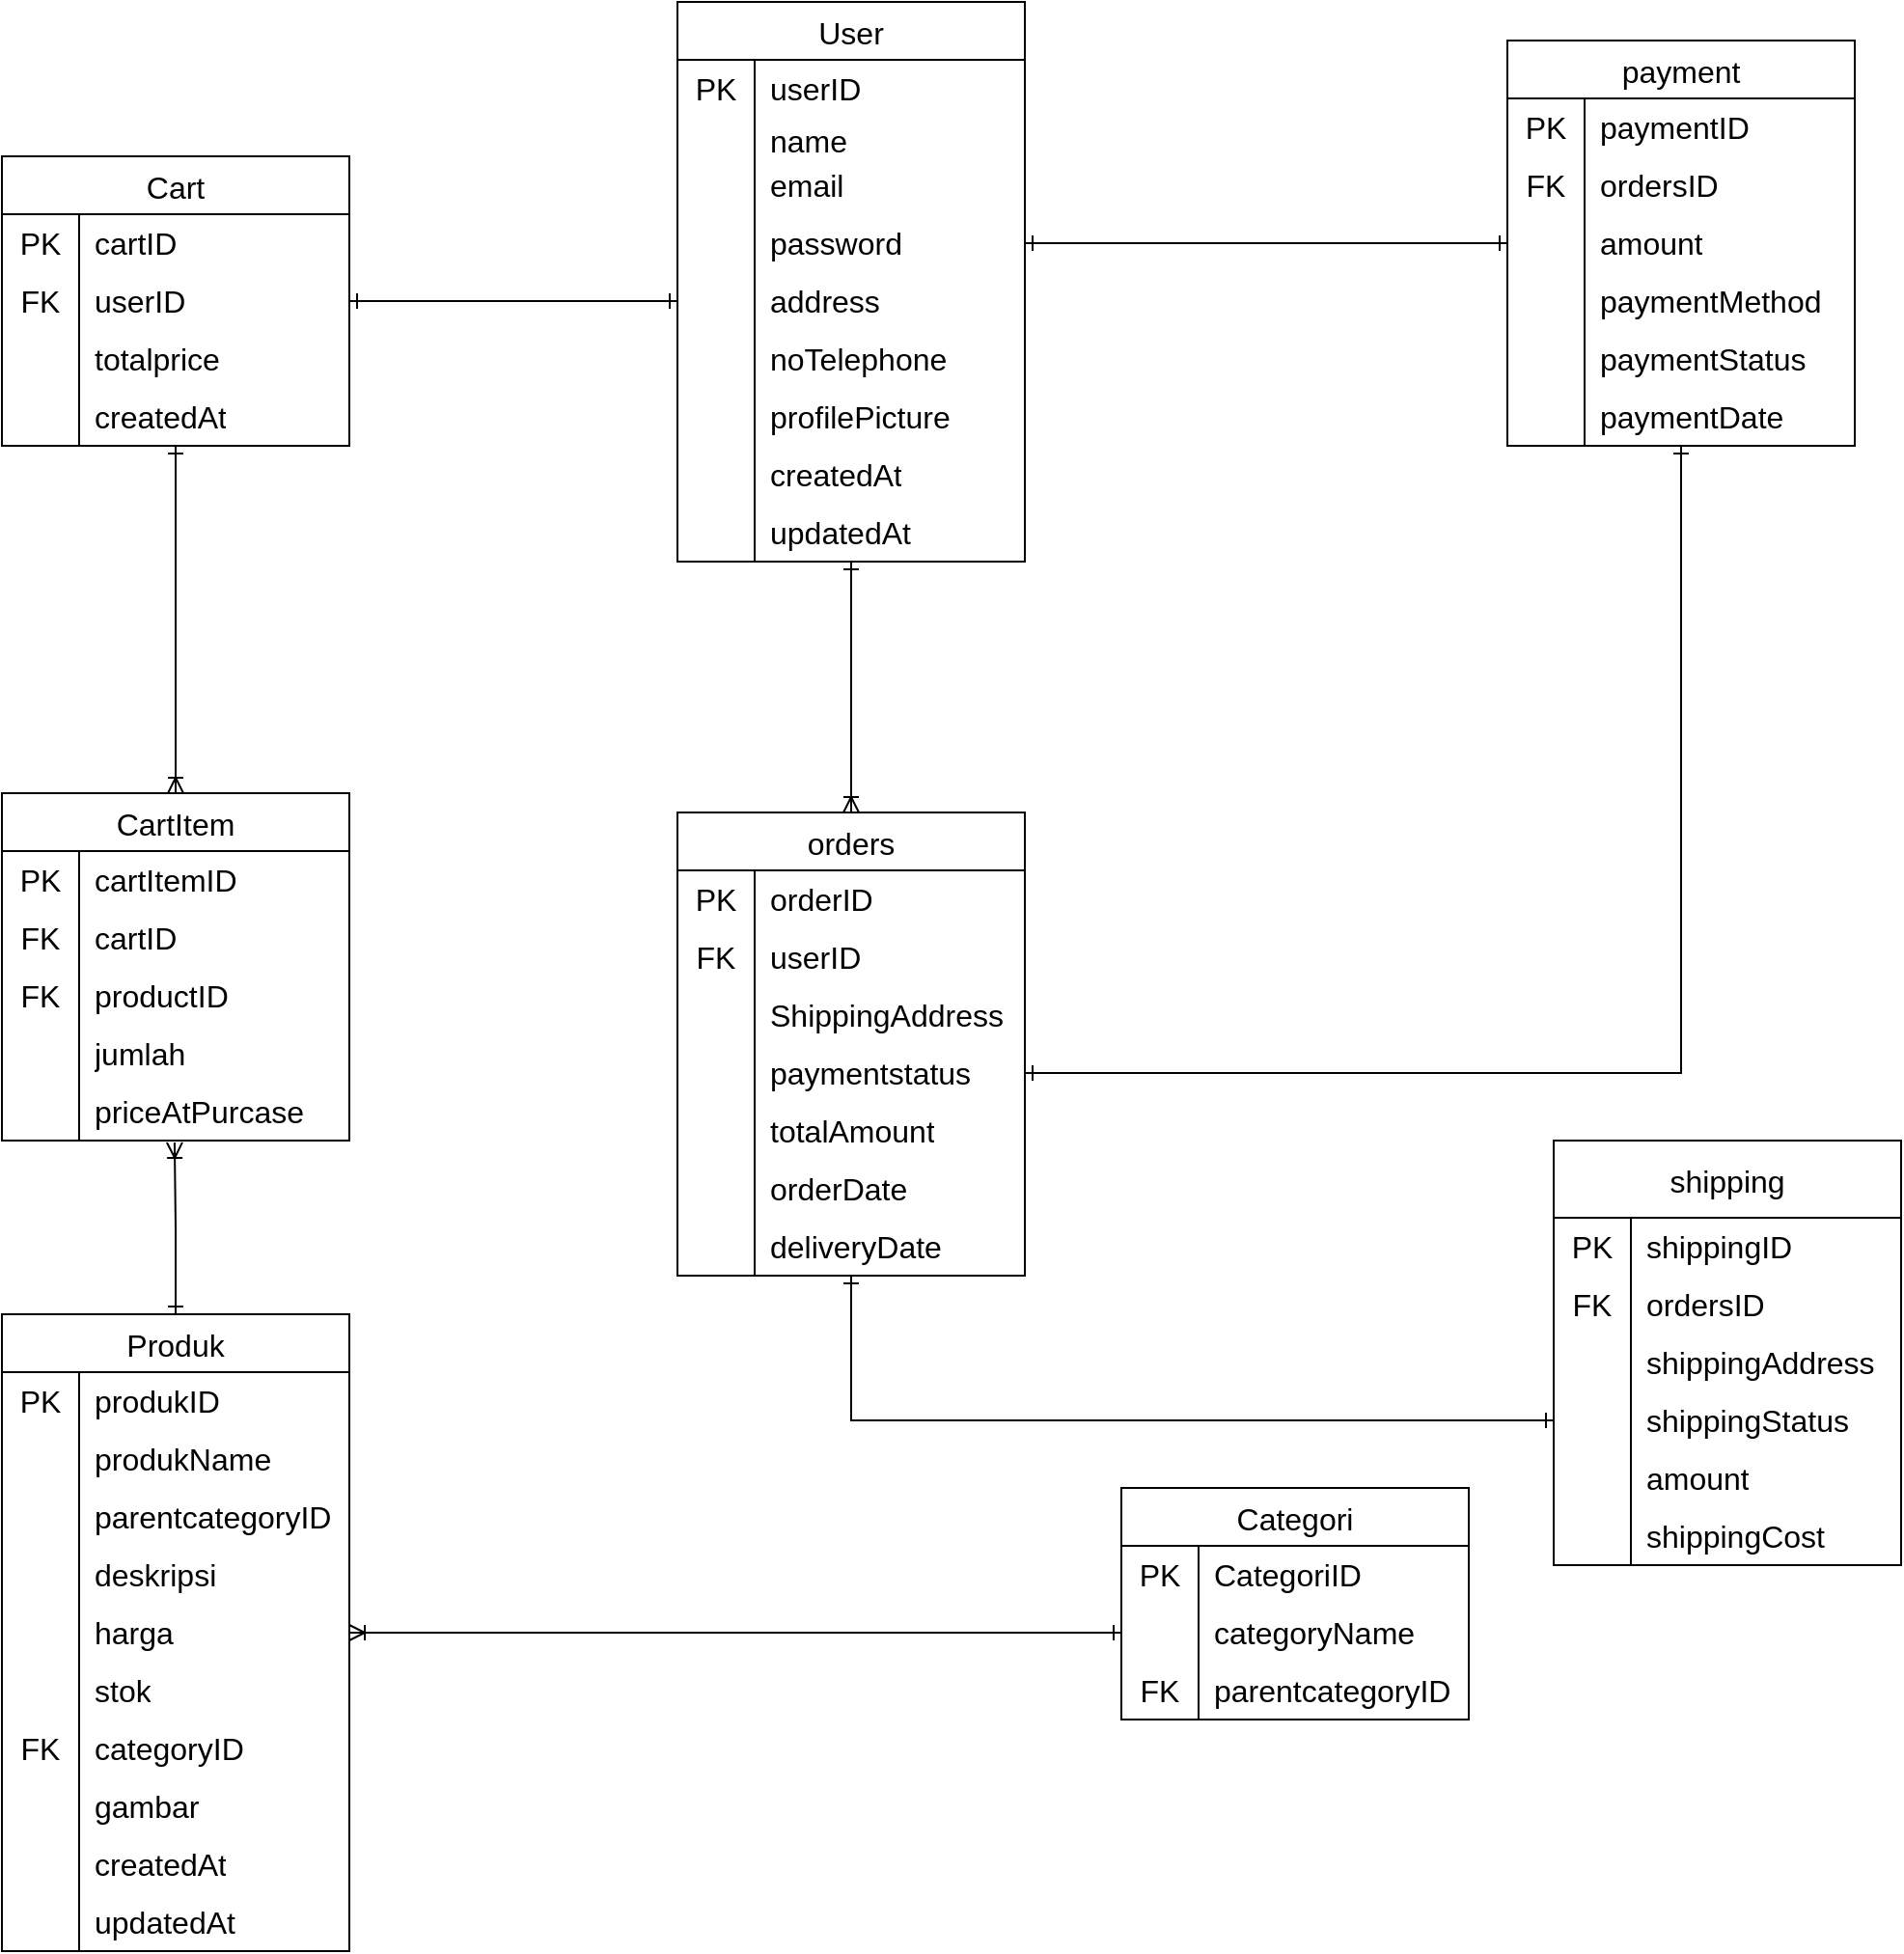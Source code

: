 <mxfile version="24.8.0">
  <diagram id="C5RBs43oDa-KdzZeNtuy" name="Page-1">
    <mxGraphModel dx="2181" dy="1877" grid="1" gridSize="10" guides="1" tooltips="1" connect="1" arrows="1" fold="1" page="1" pageScale="1" pageWidth="827" pageHeight="1169" math="0" shadow="0">
      <root>
        <mxCell id="WIyWlLk6GJQsqaUBKTNV-0" />
        <mxCell id="WIyWlLk6GJQsqaUBKTNV-1" parent="WIyWlLk6GJQsqaUBKTNV-0" />
        <mxCell id="O5PkjmQLe2Wch2HTQNLV-217" style="edgeStyle=orthogonalEdgeStyle;rounded=0;orthogonalLoop=1;jettySize=auto;html=1;entryX=0.5;entryY=0;entryDx=0;entryDy=0;endArrow=ERoneToMany;endFill=0;startArrow=ERone;startFill=0;" parent="WIyWlLk6GJQsqaUBKTNV-1" source="O5PkjmQLe2Wch2HTQNLV-0" target="O5PkjmQLe2Wch2HTQNLV-10" edge="1">
          <mxGeometry relative="1" as="geometry" />
        </mxCell>
        <mxCell id="O5PkjmQLe2Wch2HTQNLV-0" value="User" style="shape=table;startSize=30;container=1;collapsible=0;childLayout=tableLayout;fixedRows=1;rowLines=0;fontStyle=0;strokeColor=default;fontSize=16;" parent="WIyWlLk6GJQsqaUBKTNV-1" vertex="1">
          <mxGeometry x="-130" y="-140" width="180" height="290.0" as="geometry" />
        </mxCell>
        <mxCell id="O5PkjmQLe2Wch2HTQNLV-1" value="" style="shape=tableRow;horizontal=0;startSize=0;swimlaneHead=0;swimlaneBody=0;top=0;left=0;bottom=0;right=0;collapsible=0;dropTarget=0;fillColor=none;points=[[0,0.5],[1,0.5]];portConstraint=eastwest;strokeColor=inherit;fontSize=16;" parent="O5PkjmQLe2Wch2HTQNLV-0" vertex="1">
          <mxGeometry y="30" width="180" height="30" as="geometry" />
        </mxCell>
        <mxCell id="O5PkjmQLe2Wch2HTQNLV-2" value="PK" style="shape=partialRectangle;html=1;whiteSpace=wrap;connectable=0;fillColor=none;top=0;left=0;bottom=0;right=0;overflow=hidden;pointerEvents=1;strokeColor=inherit;fontSize=16;" parent="O5PkjmQLe2Wch2HTQNLV-1" vertex="1">
          <mxGeometry width="40" height="30" as="geometry">
            <mxRectangle width="40" height="30" as="alternateBounds" />
          </mxGeometry>
        </mxCell>
        <mxCell id="O5PkjmQLe2Wch2HTQNLV-3" value="userID" style="shape=partialRectangle;html=1;whiteSpace=wrap;connectable=0;fillColor=none;top=0;left=0;bottom=0;right=0;align=left;spacingLeft=6;overflow=hidden;strokeColor=inherit;fontSize=16;" parent="O5PkjmQLe2Wch2HTQNLV-1" vertex="1">
          <mxGeometry x="40" width="140" height="30" as="geometry">
            <mxRectangle width="140" height="30" as="alternateBounds" />
          </mxGeometry>
        </mxCell>
        <mxCell id="O5PkjmQLe2Wch2HTQNLV-4" value="" style="shape=tableRow;horizontal=0;startSize=0;swimlaneHead=0;swimlaneBody=0;top=0;left=0;bottom=0;right=0;collapsible=0;dropTarget=0;fillColor=none;points=[[0,0.5],[1,0.5]];portConstraint=eastwest;strokeColor=inherit;fontSize=16;" parent="O5PkjmQLe2Wch2HTQNLV-0" vertex="1">
          <mxGeometry y="60" width="180" height="20" as="geometry" />
        </mxCell>
        <mxCell id="O5PkjmQLe2Wch2HTQNLV-5" value="" style="shape=partialRectangle;html=1;whiteSpace=wrap;connectable=0;fillColor=none;top=0;left=0;bottom=0;right=0;overflow=hidden;strokeColor=inherit;fontSize=16;" parent="O5PkjmQLe2Wch2HTQNLV-4" vertex="1">
          <mxGeometry width="40" height="20" as="geometry">
            <mxRectangle width="40" height="20" as="alternateBounds" />
          </mxGeometry>
        </mxCell>
        <mxCell id="O5PkjmQLe2Wch2HTQNLV-6" value="name&amp;nbsp;" style="shape=partialRectangle;html=1;whiteSpace=wrap;connectable=0;fillColor=none;top=0;left=0;bottom=0;right=0;align=left;spacingLeft=6;overflow=hidden;strokeColor=inherit;fontSize=16;" parent="O5PkjmQLe2Wch2HTQNLV-4" vertex="1">
          <mxGeometry x="40" width="140" height="20" as="geometry">
            <mxRectangle width="140" height="20" as="alternateBounds" />
          </mxGeometry>
        </mxCell>
        <mxCell id="O5PkjmQLe2Wch2HTQNLV-7" value="" style="shape=tableRow;horizontal=0;startSize=0;swimlaneHead=0;swimlaneBody=0;top=0;left=0;bottom=0;right=0;collapsible=0;dropTarget=0;fillColor=none;points=[[0,0.5],[1,0.5]];portConstraint=eastwest;strokeColor=inherit;fontSize=16;" parent="O5PkjmQLe2Wch2HTQNLV-0" vertex="1">
          <mxGeometry y="80" width="180" height="30" as="geometry" />
        </mxCell>
        <mxCell id="O5PkjmQLe2Wch2HTQNLV-8" value="" style="shape=partialRectangle;html=1;whiteSpace=wrap;connectable=0;fillColor=none;top=0;left=0;bottom=0;right=0;overflow=hidden;strokeColor=inherit;fontSize=16;" parent="O5PkjmQLe2Wch2HTQNLV-7" vertex="1">
          <mxGeometry width="40" height="30" as="geometry">
            <mxRectangle width="40" height="30" as="alternateBounds" />
          </mxGeometry>
        </mxCell>
        <mxCell id="O5PkjmQLe2Wch2HTQNLV-9" value="email" style="shape=partialRectangle;html=1;whiteSpace=wrap;connectable=0;fillColor=none;top=0;left=0;bottom=0;right=0;align=left;spacingLeft=6;overflow=hidden;strokeColor=inherit;fontSize=16;" parent="O5PkjmQLe2Wch2HTQNLV-7" vertex="1">
          <mxGeometry x="40" width="140" height="30" as="geometry">
            <mxRectangle width="140" height="30" as="alternateBounds" />
          </mxGeometry>
        </mxCell>
        <mxCell id="O5PkjmQLe2Wch2HTQNLV-60" value="" style="shape=tableRow;horizontal=0;startSize=0;swimlaneHead=0;swimlaneBody=0;top=0;left=0;bottom=0;right=0;collapsible=0;dropTarget=0;fillColor=none;points=[[0,0.5],[1,0.5]];portConstraint=eastwest;strokeColor=inherit;fontSize=16;" parent="O5PkjmQLe2Wch2HTQNLV-0" vertex="1">
          <mxGeometry y="110" width="180" height="30" as="geometry" />
        </mxCell>
        <mxCell id="O5PkjmQLe2Wch2HTQNLV-61" value="" style="shape=partialRectangle;html=1;whiteSpace=wrap;connectable=0;fillColor=none;top=0;left=0;bottom=0;right=0;overflow=hidden;strokeColor=inherit;fontSize=16;" parent="O5PkjmQLe2Wch2HTQNLV-60" vertex="1">
          <mxGeometry width="40" height="30" as="geometry">
            <mxRectangle width="40" height="30" as="alternateBounds" />
          </mxGeometry>
        </mxCell>
        <mxCell id="O5PkjmQLe2Wch2HTQNLV-62" value="password" style="shape=partialRectangle;html=1;whiteSpace=wrap;connectable=0;fillColor=none;top=0;left=0;bottom=0;right=0;align=left;spacingLeft=6;overflow=hidden;strokeColor=inherit;fontSize=16;" parent="O5PkjmQLe2Wch2HTQNLV-60" vertex="1">
          <mxGeometry x="40" width="140" height="30" as="geometry">
            <mxRectangle width="140" height="30" as="alternateBounds" />
          </mxGeometry>
        </mxCell>
        <mxCell id="O5PkjmQLe2Wch2HTQNLV-63" value="" style="shape=tableRow;horizontal=0;startSize=0;swimlaneHead=0;swimlaneBody=0;top=0;left=0;bottom=0;right=0;collapsible=0;dropTarget=0;fillColor=none;points=[[0,0.5],[1,0.5]];portConstraint=eastwest;strokeColor=inherit;fontSize=16;" parent="O5PkjmQLe2Wch2HTQNLV-0" vertex="1">
          <mxGeometry y="140" width="180" height="30" as="geometry" />
        </mxCell>
        <mxCell id="O5PkjmQLe2Wch2HTQNLV-64" value="" style="shape=partialRectangle;html=1;whiteSpace=wrap;connectable=0;fillColor=none;top=0;left=0;bottom=0;right=0;overflow=hidden;strokeColor=inherit;fontSize=16;" parent="O5PkjmQLe2Wch2HTQNLV-63" vertex="1">
          <mxGeometry width="40" height="30" as="geometry">
            <mxRectangle width="40" height="30" as="alternateBounds" />
          </mxGeometry>
        </mxCell>
        <mxCell id="O5PkjmQLe2Wch2HTQNLV-65" value="address" style="shape=partialRectangle;html=1;whiteSpace=wrap;connectable=0;fillColor=none;top=0;left=0;bottom=0;right=0;align=left;spacingLeft=6;overflow=hidden;strokeColor=inherit;fontSize=16;" parent="O5PkjmQLe2Wch2HTQNLV-63" vertex="1">
          <mxGeometry x="40" width="140" height="30" as="geometry">
            <mxRectangle width="140" height="30" as="alternateBounds" />
          </mxGeometry>
        </mxCell>
        <mxCell id="O5PkjmQLe2Wch2HTQNLV-66" value="" style="shape=tableRow;horizontal=0;startSize=0;swimlaneHead=0;swimlaneBody=0;top=0;left=0;bottom=0;right=0;collapsible=0;dropTarget=0;fillColor=none;points=[[0,0.5],[1,0.5]];portConstraint=eastwest;strokeColor=inherit;fontSize=16;" parent="O5PkjmQLe2Wch2HTQNLV-0" vertex="1">
          <mxGeometry y="170" width="180" height="30" as="geometry" />
        </mxCell>
        <mxCell id="O5PkjmQLe2Wch2HTQNLV-67" value="" style="shape=partialRectangle;html=1;whiteSpace=wrap;connectable=0;fillColor=none;top=0;left=0;bottom=0;right=0;overflow=hidden;strokeColor=inherit;fontSize=16;" parent="O5PkjmQLe2Wch2HTQNLV-66" vertex="1">
          <mxGeometry width="40" height="30" as="geometry">
            <mxRectangle width="40" height="30" as="alternateBounds" />
          </mxGeometry>
        </mxCell>
        <mxCell id="O5PkjmQLe2Wch2HTQNLV-68" value="noTelephone" style="shape=partialRectangle;html=1;whiteSpace=wrap;connectable=0;fillColor=none;top=0;left=0;bottom=0;right=0;align=left;spacingLeft=6;overflow=hidden;strokeColor=inherit;fontSize=16;" parent="O5PkjmQLe2Wch2HTQNLV-66" vertex="1">
          <mxGeometry x="40" width="140" height="30" as="geometry">
            <mxRectangle width="140" height="30" as="alternateBounds" />
          </mxGeometry>
        </mxCell>
        <mxCell id="O5PkjmQLe2Wch2HTQNLV-69" value="" style="shape=tableRow;horizontal=0;startSize=0;swimlaneHead=0;swimlaneBody=0;top=0;left=0;bottom=0;right=0;collapsible=0;dropTarget=0;fillColor=none;points=[[0,0.5],[1,0.5]];portConstraint=eastwest;strokeColor=inherit;fontSize=16;" parent="O5PkjmQLe2Wch2HTQNLV-0" vertex="1">
          <mxGeometry y="200" width="180" height="30" as="geometry" />
        </mxCell>
        <mxCell id="O5PkjmQLe2Wch2HTQNLV-70" value="" style="shape=partialRectangle;html=1;whiteSpace=wrap;connectable=0;fillColor=none;top=0;left=0;bottom=0;right=0;overflow=hidden;strokeColor=inherit;fontSize=16;" parent="O5PkjmQLe2Wch2HTQNLV-69" vertex="1">
          <mxGeometry width="40" height="30" as="geometry">
            <mxRectangle width="40" height="30" as="alternateBounds" />
          </mxGeometry>
        </mxCell>
        <mxCell id="O5PkjmQLe2Wch2HTQNLV-71" value="profilePicture" style="shape=partialRectangle;html=1;whiteSpace=wrap;connectable=0;fillColor=none;top=0;left=0;bottom=0;right=0;align=left;spacingLeft=6;overflow=hidden;strokeColor=inherit;fontSize=16;" parent="O5PkjmQLe2Wch2HTQNLV-69" vertex="1">
          <mxGeometry x="40" width="140" height="30" as="geometry">
            <mxRectangle width="140" height="30" as="alternateBounds" />
          </mxGeometry>
        </mxCell>
        <mxCell id="O5PkjmQLe2Wch2HTQNLV-72" value="" style="shape=tableRow;horizontal=0;startSize=0;swimlaneHead=0;swimlaneBody=0;top=0;left=0;bottom=0;right=0;collapsible=0;dropTarget=0;fillColor=none;points=[[0,0.5],[1,0.5]];portConstraint=eastwest;strokeColor=inherit;fontSize=16;" parent="O5PkjmQLe2Wch2HTQNLV-0" vertex="1">
          <mxGeometry y="230" width="180" height="30" as="geometry" />
        </mxCell>
        <mxCell id="O5PkjmQLe2Wch2HTQNLV-73" value="" style="shape=partialRectangle;html=1;whiteSpace=wrap;connectable=0;fillColor=none;top=0;left=0;bottom=0;right=0;overflow=hidden;strokeColor=inherit;fontSize=16;" parent="O5PkjmQLe2Wch2HTQNLV-72" vertex="1">
          <mxGeometry width="40" height="30" as="geometry">
            <mxRectangle width="40" height="30" as="alternateBounds" />
          </mxGeometry>
        </mxCell>
        <mxCell id="O5PkjmQLe2Wch2HTQNLV-74" value="createdAt" style="shape=partialRectangle;html=1;whiteSpace=wrap;connectable=0;fillColor=none;top=0;left=0;bottom=0;right=0;align=left;spacingLeft=6;overflow=hidden;strokeColor=inherit;fontSize=16;" parent="O5PkjmQLe2Wch2HTQNLV-72" vertex="1">
          <mxGeometry x="40" width="140" height="30" as="geometry">
            <mxRectangle width="140" height="30" as="alternateBounds" />
          </mxGeometry>
        </mxCell>
        <mxCell id="O5PkjmQLe2Wch2HTQNLV-75" value="" style="shape=tableRow;horizontal=0;startSize=0;swimlaneHead=0;swimlaneBody=0;top=0;left=0;bottom=0;right=0;collapsible=0;dropTarget=0;fillColor=none;points=[[0,0.5],[1,0.5]];portConstraint=eastwest;strokeColor=inherit;fontSize=16;" parent="O5PkjmQLe2Wch2HTQNLV-0" vertex="1">
          <mxGeometry y="260" width="180" height="30" as="geometry" />
        </mxCell>
        <mxCell id="O5PkjmQLe2Wch2HTQNLV-76" value="" style="shape=partialRectangle;html=1;whiteSpace=wrap;connectable=0;fillColor=none;top=0;left=0;bottom=0;right=0;overflow=hidden;strokeColor=inherit;fontSize=16;" parent="O5PkjmQLe2Wch2HTQNLV-75" vertex="1">
          <mxGeometry width="40" height="30" as="geometry">
            <mxRectangle width="40" height="30" as="alternateBounds" />
          </mxGeometry>
        </mxCell>
        <mxCell id="O5PkjmQLe2Wch2HTQNLV-77" value="updatedAt" style="shape=partialRectangle;html=1;whiteSpace=wrap;connectable=0;fillColor=none;top=0;left=0;bottom=0;right=0;align=left;spacingLeft=6;overflow=hidden;strokeColor=inherit;fontSize=16;" parent="O5PkjmQLe2Wch2HTQNLV-75" vertex="1">
          <mxGeometry x="40" width="140" height="30" as="geometry">
            <mxRectangle width="140" height="30" as="alternateBounds" />
          </mxGeometry>
        </mxCell>
        <mxCell id="O5PkjmQLe2Wch2HTQNLV-251" style="edgeStyle=orthogonalEdgeStyle;rounded=0;orthogonalLoop=1;jettySize=auto;html=1;entryX=0;entryY=0.5;entryDx=0;entryDy=0;endArrow=ERone;endFill=0;startArrow=ERone;startFill=0;" parent="WIyWlLk6GJQsqaUBKTNV-1" source="O5PkjmQLe2Wch2HTQNLV-10" target="O5PkjmQLe2Wch2HTQNLV-207" edge="1">
          <mxGeometry relative="1" as="geometry">
            <mxPoint x="260" y="537.143" as="targetPoint" />
          </mxGeometry>
        </mxCell>
        <mxCell id="O5PkjmQLe2Wch2HTQNLV-10" value="orders" style="shape=table;startSize=30;container=1;collapsible=0;childLayout=tableLayout;fixedRows=1;rowLines=0;fontStyle=0;strokeColor=default;fontSize=16;" parent="WIyWlLk6GJQsqaUBKTNV-1" vertex="1">
          <mxGeometry x="-130" y="280" width="180" height="240" as="geometry" />
        </mxCell>
        <mxCell id="O5PkjmQLe2Wch2HTQNLV-11" value="" style="shape=tableRow;horizontal=0;startSize=0;swimlaneHead=0;swimlaneBody=0;top=0;left=0;bottom=0;right=0;collapsible=0;dropTarget=0;fillColor=none;points=[[0,0.5],[1,0.5]];portConstraint=eastwest;strokeColor=inherit;fontSize=16;" parent="O5PkjmQLe2Wch2HTQNLV-10" vertex="1">
          <mxGeometry y="30" width="180" height="30" as="geometry" />
        </mxCell>
        <mxCell id="O5PkjmQLe2Wch2HTQNLV-12" value="PK" style="shape=partialRectangle;html=1;whiteSpace=wrap;connectable=0;fillColor=none;top=0;left=0;bottom=0;right=0;overflow=hidden;pointerEvents=1;strokeColor=inherit;fontSize=16;" parent="O5PkjmQLe2Wch2HTQNLV-11" vertex="1">
          <mxGeometry width="40" height="30" as="geometry">
            <mxRectangle width="40" height="30" as="alternateBounds" />
          </mxGeometry>
        </mxCell>
        <mxCell id="O5PkjmQLe2Wch2HTQNLV-13" value="orderID" style="shape=partialRectangle;html=1;whiteSpace=wrap;connectable=0;fillColor=none;top=0;left=0;bottom=0;right=0;align=left;spacingLeft=6;overflow=hidden;strokeColor=inherit;fontSize=16;" parent="O5PkjmQLe2Wch2HTQNLV-11" vertex="1">
          <mxGeometry x="40" width="140" height="30" as="geometry">
            <mxRectangle width="140" height="30" as="alternateBounds" />
          </mxGeometry>
        </mxCell>
        <mxCell id="O5PkjmQLe2Wch2HTQNLV-14" value="" style="shape=tableRow;horizontal=0;startSize=0;swimlaneHead=0;swimlaneBody=0;top=0;left=0;bottom=0;right=0;collapsible=0;dropTarget=0;fillColor=none;points=[[0,0.5],[1,0.5]];portConstraint=eastwest;strokeColor=inherit;fontSize=16;" parent="O5PkjmQLe2Wch2HTQNLV-10" vertex="1">
          <mxGeometry y="60" width="180" height="30" as="geometry" />
        </mxCell>
        <mxCell id="O5PkjmQLe2Wch2HTQNLV-15" value="FK" style="shape=partialRectangle;html=1;whiteSpace=wrap;connectable=0;fillColor=none;top=0;left=0;bottom=0;right=0;overflow=hidden;strokeColor=inherit;fontSize=16;" parent="O5PkjmQLe2Wch2HTQNLV-14" vertex="1">
          <mxGeometry width="40" height="30" as="geometry">
            <mxRectangle width="40" height="30" as="alternateBounds" />
          </mxGeometry>
        </mxCell>
        <mxCell id="O5PkjmQLe2Wch2HTQNLV-16" value="userID" style="shape=partialRectangle;html=1;whiteSpace=wrap;connectable=0;fillColor=none;top=0;left=0;bottom=0;right=0;align=left;spacingLeft=6;overflow=hidden;strokeColor=inherit;fontSize=16;" parent="O5PkjmQLe2Wch2HTQNLV-14" vertex="1">
          <mxGeometry x="40" width="140" height="30" as="geometry">
            <mxRectangle width="140" height="30" as="alternateBounds" />
          </mxGeometry>
        </mxCell>
        <mxCell id="O5PkjmQLe2Wch2HTQNLV-17" value="" style="shape=tableRow;horizontal=0;startSize=0;swimlaneHead=0;swimlaneBody=0;top=0;left=0;bottom=0;right=0;collapsible=0;dropTarget=0;fillColor=none;points=[[0,0.5],[1,0.5]];portConstraint=eastwest;strokeColor=inherit;fontSize=16;" parent="O5PkjmQLe2Wch2HTQNLV-10" vertex="1">
          <mxGeometry y="90" width="180" height="30" as="geometry" />
        </mxCell>
        <mxCell id="O5PkjmQLe2Wch2HTQNLV-18" value="" style="shape=partialRectangle;html=1;whiteSpace=wrap;connectable=0;fillColor=none;top=0;left=0;bottom=0;right=0;overflow=hidden;strokeColor=inherit;fontSize=16;" parent="O5PkjmQLe2Wch2HTQNLV-17" vertex="1">
          <mxGeometry width="40" height="30" as="geometry">
            <mxRectangle width="40" height="30" as="alternateBounds" />
          </mxGeometry>
        </mxCell>
        <mxCell id="O5PkjmQLe2Wch2HTQNLV-19" value="ShippingAddress" style="shape=partialRectangle;html=1;whiteSpace=wrap;connectable=0;fillColor=none;top=0;left=0;bottom=0;right=0;align=left;spacingLeft=6;overflow=hidden;strokeColor=inherit;fontSize=16;" parent="O5PkjmQLe2Wch2HTQNLV-17" vertex="1">
          <mxGeometry x="40" width="140" height="30" as="geometry">
            <mxRectangle width="140" height="30" as="alternateBounds" />
          </mxGeometry>
        </mxCell>
        <mxCell id="O5PkjmQLe2Wch2HTQNLV-124" value="" style="shape=tableRow;horizontal=0;startSize=0;swimlaneHead=0;swimlaneBody=0;top=0;left=0;bottom=0;right=0;collapsible=0;dropTarget=0;fillColor=none;points=[[0,0.5],[1,0.5]];portConstraint=eastwest;strokeColor=inherit;fontSize=16;" parent="O5PkjmQLe2Wch2HTQNLV-10" vertex="1">
          <mxGeometry y="120" width="180" height="30" as="geometry" />
        </mxCell>
        <mxCell id="O5PkjmQLe2Wch2HTQNLV-125" value="" style="shape=partialRectangle;html=1;whiteSpace=wrap;connectable=0;fillColor=none;top=0;left=0;bottom=0;right=0;overflow=hidden;strokeColor=inherit;fontSize=16;" parent="O5PkjmQLe2Wch2HTQNLV-124" vertex="1">
          <mxGeometry width="40" height="30" as="geometry">
            <mxRectangle width="40" height="30" as="alternateBounds" />
          </mxGeometry>
        </mxCell>
        <mxCell id="O5PkjmQLe2Wch2HTQNLV-126" value="paymentstatus" style="shape=partialRectangle;html=1;whiteSpace=wrap;connectable=0;fillColor=none;top=0;left=0;bottom=0;right=0;align=left;spacingLeft=6;overflow=hidden;strokeColor=inherit;fontSize=16;" parent="O5PkjmQLe2Wch2HTQNLV-124" vertex="1">
          <mxGeometry x="40" width="140" height="30" as="geometry">
            <mxRectangle width="140" height="30" as="alternateBounds" />
          </mxGeometry>
        </mxCell>
        <mxCell id="O5PkjmQLe2Wch2HTQNLV-127" value="" style="shape=tableRow;horizontal=0;startSize=0;swimlaneHead=0;swimlaneBody=0;top=0;left=0;bottom=0;right=0;collapsible=0;dropTarget=0;fillColor=none;points=[[0,0.5],[1,0.5]];portConstraint=eastwest;strokeColor=inherit;fontSize=16;" parent="O5PkjmQLe2Wch2HTQNLV-10" vertex="1">
          <mxGeometry y="150" width="180" height="30" as="geometry" />
        </mxCell>
        <mxCell id="O5PkjmQLe2Wch2HTQNLV-128" value="" style="shape=partialRectangle;html=1;whiteSpace=wrap;connectable=0;fillColor=none;top=0;left=0;bottom=0;right=0;overflow=hidden;strokeColor=inherit;fontSize=16;" parent="O5PkjmQLe2Wch2HTQNLV-127" vertex="1">
          <mxGeometry width="40" height="30" as="geometry">
            <mxRectangle width="40" height="30" as="alternateBounds" />
          </mxGeometry>
        </mxCell>
        <mxCell id="O5PkjmQLe2Wch2HTQNLV-129" value="totalAmount" style="shape=partialRectangle;html=1;whiteSpace=wrap;connectable=0;fillColor=none;top=0;left=0;bottom=0;right=0;align=left;spacingLeft=6;overflow=hidden;strokeColor=inherit;fontSize=16;" parent="O5PkjmQLe2Wch2HTQNLV-127" vertex="1">
          <mxGeometry x="40" width="140" height="30" as="geometry">
            <mxRectangle width="140" height="30" as="alternateBounds" />
          </mxGeometry>
        </mxCell>
        <mxCell id="O5PkjmQLe2Wch2HTQNLV-130" value="" style="shape=tableRow;horizontal=0;startSize=0;swimlaneHead=0;swimlaneBody=0;top=0;left=0;bottom=0;right=0;collapsible=0;dropTarget=0;fillColor=none;points=[[0,0.5],[1,0.5]];portConstraint=eastwest;strokeColor=inherit;fontSize=16;" parent="O5PkjmQLe2Wch2HTQNLV-10" vertex="1">
          <mxGeometry y="180" width="180" height="30" as="geometry" />
        </mxCell>
        <mxCell id="O5PkjmQLe2Wch2HTQNLV-131" value="" style="shape=partialRectangle;html=1;whiteSpace=wrap;connectable=0;fillColor=none;top=0;left=0;bottom=0;right=0;overflow=hidden;strokeColor=inherit;fontSize=16;" parent="O5PkjmQLe2Wch2HTQNLV-130" vertex="1">
          <mxGeometry width="40" height="30" as="geometry">
            <mxRectangle width="40" height="30" as="alternateBounds" />
          </mxGeometry>
        </mxCell>
        <mxCell id="O5PkjmQLe2Wch2HTQNLV-132" value="orderDate" style="shape=partialRectangle;html=1;whiteSpace=wrap;connectable=0;fillColor=none;top=0;left=0;bottom=0;right=0;align=left;spacingLeft=6;overflow=hidden;strokeColor=inherit;fontSize=16;" parent="O5PkjmQLe2Wch2HTQNLV-130" vertex="1">
          <mxGeometry x="40" width="140" height="30" as="geometry">
            <mxRectangle width="140" height="30" as="alternateBounds" />
          </mxGeometry>
        </mxCell>
        <mxCell id="O5PkjmQLe2Wch2HTQNLV-133" value="" style="shape=tableRow;horizontal=0;startSize=0;swimlaneHead=0;swimlaneBody=0;top=0;left=0;bottom=0;right=0;collapsible=0;dropTarget=0;fillColor=none;points=[[0,0.5],[1,0.5]];portConstraint=eastwest;strokeColor=inherit;fontSize=16;" parent="O5PkjmQLe2Wch2HTQNLV-10" vertex="1">
          <mxGeometry y="210" width="180" height="30" as="geometry" />
        </mxCell>
        <mxCell id="O5PkjmQLe2Wch2HTQNLV-134" value="" style="shape=partialRectangle;html=1;whiteSpace=wrap;connectable=0;fillColor=none;top=0;left=0;bottom=0;right=0;overflow=hidden;strokeColor=inherit;fontSize=16;" parent="O5PkjmQLe2Wch2HTQNLV-133" vertex="1">
          <mxGeometry width="40" height="30" as="geometry">
            <mxRectangle width="40" height="30" as="alternateBounds" />
          </mxGeometry>
        </mxCell>
        <mxCell id="O5PkjmQLe2Wch2HTQNLV-135" value="deliveryDate" style="shape=partialRectangle;html=1;whiteSpace=wrap;connectable=0;fillColor=none;top=0;left=0;bottom=0;right=0;align=left;spacingLeft=6;overflow=hidden;strokeColor=inherit;fontSize=16;" parent="O5PkjmQLe2Wch2HTQNLV-133" vertex="1">
          <mxGeometry x="40" width="140" height="30" as="geometry">
            <mxRectangle width="140" height="30" as="alternateBounds" />
          </mxGeometry>
        </mxCell>
        <mxCell id="O5PkjmQLe2Wch2HTQNLV-254" style="edgeStyle=orthogonalEdgeStyle;rounded=0;orthogonalLoop=1;jettySize=auto;html=1;exitX=0.5;exitY=1;exitDx=0;exitDy=0;endArrow=ERoneToMany;endFill=0;startArrow=ERone;startFill=0;" parent="WIyWlLk6GJQsqaUBKTNV-1" source="O5PkjmQLe2Wch2HTQNLV-30" target="O5PkjmQLe2Wch2HTQNLV-40" edge="1">
          <mxGeometry relative="1" as="geometry" />
        </mxCell>
        <mxCell id="O5PkjmQLe2Wch2HTQNLV-30" value="Cart" style="shape=table;startSize=30;container=1;collapsible=0;childLayout=tableLayout;fixedRows=1;rowLines=0;fontStyle=0;strokeColor=default;fontSize=16;" parent="WIyWlLk6GJQsqaUBKTNV-1" vertex="1">
          <mxGeometry x="-480" y="-60" width="180" height="150" as="geometry" />
        </mxCell>
        <mxCell id="O5PkjmQLe2Wch2HTQNLV-31" value="" style="shape=tableRow;horizontal=0;startSize=0;swimlaneHead=0;swimlaneBody=0;top=0;left=0;bottom=0;right=0;collapsible=0;dropTarget=0;fillColor=none;points=[[0,0.5],[1,0.5]];portConstraint=eastwest;strokeColor=inherit;fontSize=16;" parent="O5PkjmQLe2Wch2HTQNLV-30" vertex="1">
          <mxGeometry y="30" width="180" height="30" as="geometry" />
        </mxCell>
        <mxCell id="O5PkjmQLe2Wch2HTQNLV-32" value="PK" style="shape=partialRectangle;html=1;whiteSpace=wrap;connectable=0;fillColor=none;top=0;left=0;bottom=0;right=0;overflow=hidden;pointerEvents=1;strokeColor=inherit;fontSize=16;" parent="O5PkjmQLe2Wch2HTQNLV-31" vertex="1">
          <mxGeometry width="40" height="30" as="geometry">
            <mxRectangle width="40" height="30" as="alternateBounds" />
          </mxGeometry>
        </mxCell>
        <mxCell id="O5PkjmQLe2Wch2HTQNLV-33" value="cartID" style="shape=partialRectangle;html=1;whiteSpace=wrap;connectable=0;fillColor=none;top=0;left=0;bottom=0;right=0;align=left;spacingLeft=6;overflow=hidden;strokeColor=inherit;fontSize=16;" parent="O5PkjmQLe2Wch2HTQNLV-31" vertex="1">
          <mxGeometry x="40" width="140" height="30" as="geometry">
            <mxRectangle width="140" height="30" as="alternateBounds" />
          </mxGeometry>
        </mxCell>
        <mxCell id="O5PkjmQLe2Wch2HTQNLV-34" value="" style="shape=tableRow;horizontal=0;startSize=0;swimlaneHead=0;swimlaneBody=0;top=0;left=0;bottom=0;right=0;collapsible=0;dropTarget=0;fillColor=none;points=[[0,0.5],[1,0.5]];portConstraint=eastwest;strokeColor=inherit;fontSize=16;" parent="O5PkjmQLe2Wch2HTQNLV-30" vertex="1">
          <mxGeometry y="60" width="180" height="30" as="geometry" />
        </mxCell>
        <mxCell id="O5PkjmQLe2Wch2HTQNLV-35" value="FK" style="shape=partialRectangle;html=1;whiteSpace=wrap;connectable=0;fillColor=none;top=0;left=0;bottom=0;right=0;overflow=hidden;strokeColor=inherit;fontSize=16;" parent="O5PkjmQLe2Wch2HTQNLV-34" vertex="1">
          <mxGeometry width="40" height="30" as="geometry">
            <mxRectangle width="40" height="30" as="alternateBounds" />
          </mxGeometry>
        </mxCell>
        <mxCell id="O5PkjmQLe2Wch2HTQNLV-36" value="userID" style="shape=partialRectangle;html=1;whiteSpace=wrap;connectable=0;fillColor=none;top=0;left=0;bottom=0;right=0;align=left;spacingLeft=6;overflow=hidden;strokeColor=inherit;fontSize=16;" parent="O5PkjmQLe2Wch2HTQNLV-34" vertex="1">
          <mxGeometry x="40" width="140" height="30" as="geometry">
            <mxRectangle width="140" height="30" as="alternateBounds" />
          </mxGeometry>
        </mxCell>
        <mxCell id="O5PkjmQLe2Wch2HTQNLV-37" value="" style="shape=tableRow;horizontal=0;startSize=0;swimlaneHead=0;swimlaneBody=0;top=0;left=0;bottom=0;right=0;collapsible=0;dropTarget=0;fillColor=none;points=[[0,0.5],[1,0.5]];portConstraint=eastwest;strokeColor=inherit;fontSize=16;" parent="O5PkjmQLe2Wch2HTQNLV-30" vertex="1">
          <mxGeometry y="90" width="180" height="30" as="geometry" />
        </mxCell>
        <mxCell id="O5PkjmQLe2Wch2HTQNLV-38" value="" style="shape=partialRectangle;html=1;whiteSpace=wrap;connectable=0;fillColor=none;top=0;left=0;bottom=0;right=0;overflow=hidden;strokeColor=inherit;fontSize=16;" parent="O5PkjmQLe2Wch2HTQNLV-37" vertex="1">
          <mxGeometry width="40" height="30" as="geometry">
            <mxRectangle width="40" height="30" as="alternateBounds" />
          </mxGeometry>
        </mxCell>
        <mxCell id="O5PkjmQLe2Wch2HTQNLV-39" value="totalprice" style="shape=partialRectangle;html=1;whiteSpace=wrap;connectable=0;fillColor=none;top=0;left=0;bottom=0;right=0;align=left;spacingLeft=6;overflow=hidden;strokeColor=inherit;fontSize=16;" parent="O5PkjmQLe2Wch2HTQNLV-37" vertex="1">
          <mxGeometry x="40" width="140" height="30" as="geometry">
            <mxRectangle width="140" height="30" as="alternateBounds" />
          </mxGeometry>
        </mxCell>
        <mxCell id="O5PkjmQLe2Wch2HTQNLV-99" value="" style="shape=tableRow;horizontal=0;startSize=0;swimlaneHead=0;swimlaneBody=0;top=0;left=0;bottom=0;right=0;collapsible=0;dropTarget=0;fillColor=none;points=[[0,0.5],[1,0.5]];portConstraint=eastwest;strokeColor=inherit;fontSize=16;" parent="O5PkjmQLe2Wch2HTQNLV-30" vertex="1">
          <mxGeometry y="120" width="180" height="30" as="geometry" />
        </mxCell>
        <mxCell id="O5PkjmQLe2Wch2HTQNLV-100" value="" style="shape=partialRectangle;html=1;whiteSpace=wrap;connectable=0;fillColor=none;top=0;left=0;bottom=0;right=0;overflow=hidden;strokeColor=inherit;fontSize=16;" parent="O5PkjmQLe2Wch2HTQNLV-99" vertex="1">
          <mxGeometry width="40" height="30" as="geometry">
            <mxRectangle width="40" height="30" as="alternateBounds" />
          </mxGeometry>
        </mxCell>
        <mxCell id="O5PkjmQLe2Wch2HTQNLV-101" value="createdAt" style="shape=partialRectangle;html=1;whiteSpace=wrap;connectable=0;fillColor=none;top=0;left=0;bottom=0;right=0;align=left;spacingLeft=6;overflow=hidden;strokeColor=inherit;fontSize=16;" parent="O5PkjmQLe2Wch2HTQNLV-99" vertex="1">
          <mxGeometry x="40" width="140" height="30" as="geometry">
            <mxRectangle width="140" height="30" as="alternateBounds" />
          </mxGeometry>
        </mxCell>
        <mxCell id="O5PkjmQLe2Wch2HTQNLV-40" value="CartItem" style="shape=table;startSize=30;container=1;collapsible=0;childLayout=tableLayout;fixedRows=1;rowLines=0;fontStyle=0;strokeColor=default;fontSize=16;" parent="WIyWlLk6GJQsqaUBKTNV-1" vertex="1">
          <mxGeometry x="-480" y="270" width="180" height="180" as="geometry" />
        </mxCell>
        <mxCell id="O5PkjmQLe2Wch2HTQNLV-41" value="" style="shape=tableRow;horizontal=0;startSize=0;swimlaneHead=0;swimlaneBody=0;top=0;left=0;bottom=0;right=0;collapsible=0;dropTarget=0;fillColor=none;points=[[0,0.5],[1,0.5]];portConstraint=eastwest;strokeColor=inherit;fontSize=16;" parent="O5PkjmQLe2Wch2HTQNLV-40" vertex="1">
          <mxGeometry y="30" width="180" height="30" as="geometry" />
        </mxCell>
        <mxCell id="O5PkjmQLe2Wch2HTQNLV-42" value="PK" style="shape=partialRectangle;html=1;whiteSpace=wrap;connectable=0;fillColor=none;top=0;left=0;bottom=0;right=0;overflow=hidden;pointerEvents=1;strokeColor=inherit;fontSize=16;" parent="O5PkjmQLe2Wch2HTQNLV-41" vertex="1">
          <mxGeometry width="40" height="30" as="geometry">
            <mxRectangle width="40" height="30" as="alternateBounds" />
          </mxGeometry>
        </mxCell>
        <mxCell id="O5PkjmQLe2Wch2HTQNLV-43" value="cartItemID" style="shape=partialRectangle;html=1;whiteSpace=wrap;connectable=0;fillColor=none;top=0;left=0;bottom=0;right=0;align=left;spacingLeft=6;overflow=hidden;strokeColor=inherit;fontSize=16;" parent="O5PkjmQLe2Wch2HTQNLV-41" vertex="1">
          <mxGeometry x="40" width="140" height="30" as="geometry">
            <mxRectangle width="140" height="30" as="alternateBounds" />
          </mxGeometry>
        </mxCell>
        <mxCell id="O5PkjmQLe2Wch2HTQNLV-44" value="" style="shape=tableRow;horizontal=0;startSize=0;swimlaneHead=0;swimlaneBody=0;top=0;left=0;bottom=0;right=0;collapsible=0;dropTarget=0;fillColor=none;points=[[0,0.5],[1,0.5]];portConstraint=eastwest;strokeColor=inherit;fontSize=16;" parent="O5PkjmQLe2Wch2HTQNLV-40" vertex="1">
          <mxGeometry y="60" width="180" height="30" as="geometry" />
        </mxCell>
        <mxCell id="O5PkjmQLe2Wch2HTQNLV-45" value="FK" style="shape=partialRectangle;html=1;whiteSpace=wrap;connectable=0;fillColor=none;top=0;left=0;bottom=0;right=0;overflow=hidden;strokeColor=inherit;fontSize=16;" parent="O5PkjmQLe2Wch2HTQNLV-44" vertex="1">
          <mxGeometry width="40" height="30" as="geometry">
            <mxRectangle width="40" height="30" as="alternateBounds" />
          </mxGeometry>
        </mxCell>
        <mxCell id="O5PkjmQLe2Wch2HTQNLV-46" value="cartID" style="shape=partialRectangle;html=1;whiteSpace=wrap;connectable=0;fillColor=none;top=0;left=0;bottom=0;right=0;align=left;spacingLeft=6;overflow=hidden;strokeColor=inherit;fontSize=16;" parent="O5PkjmQLe2Wch2HTQNLV-44" vertex="1">
          <mxGeometry x="40" width="140" height="30" as="geometry">
            <mxRectangle width="140" height="30" as="alternateBounds" />
          </mxGeometry>
        </mxCell>
        <mxCell id="O5PkjmQLe2Wch2HTQNLV-47" value="" style="shape=tableRow;horizontal=0;startSize=0;swimlaneHead=0;swimlaneBody=0;top=0;left=0;bottom=0;right=0;collapsible=0;dropTarget=0;fillColor=none;points=[[0,0.5],[1,0.5]];portConstraint=eastwest;strokeColor=inherit;fontSize=16;" parent="O5PkjmQLe2Wch2HTQNLV-40" vertex="1">
          <mxGeometry y="90" width="180" height="30" as="geometry" />
        </mxCell>
        <mxCell id="O5PkjmQLe2Wch2HTQNLV-48" value="FK" style="shape=partialRectangle;html=1;whiteSpace=wrap;connectable=0;fillColor=none;top=0;left=0;bottom=0;right=0;overflow=hidden;strokeColor=inherit;fontSize=16;" parent="O5PkjmQLe2Wch2HTQNLV-47" vertex="1">
          <mxGeometry width="40" height="30" as="geometry">
            <mxRectangle width="40" height="30" as="alternateBounds" />
          </mxGeometry>
        </mxCell>
        <mxCell id="O5PkjmQLe2Wch2HTQNLV-49" value="productID" style="shape=partialRectangle;html=1;whiteSpace=wrap;connectable=0;fillColor=none;top=0;left=0;bottom=0;right=0;align=left;spacingLeft=6;overflow=hidden;strokeColor=inherit;fontSize=16;" parent="O5PkjmQLe2Wch2HTQNLV-47" vertex="1">
          <mxGeometry x="40" width="140" height="30" as="geometry">
            <mxRectangle width="140" height="30" as="alternateBounds" />
          </mxGeometry>
        </mxCell>
        <mxCell id="O5PkjmQLe2Wch2HTQNLV-115" value="" style="shape=tableRow;horizontal=0;startSize=0;swimlaneHead=0;swimlaneBody=0;top=0;left=0;bottom=0;right=0;collapsible=0;dropTarget=0;fillColor=none;points=[[0,0.5],[1,0.5]];portConstraint=eastwest;strokeColor=inherit;fontSize=16;" parent="O5PkjmQLe2Wch2HTQNLV-40" vertex="1">
          <mxGeometry y="120" width="180" height="30" as="geometry" />
        </mxCell>
        <mxCell id="O5PkjmQLe2Wch2HTQNLV-116" value="" style="shape=partialRectangle;html=1;whiteSpace=wrap;connectable=0;fillColor=none;top=0;left=0;bottom=0;right=0;overflow=hidden;strokeColor=inherit;fontSize=16;" parent="O5PkjmQLe2Wch2HTQNLV-115" vertex="1">
          <mxGeometry width="40" height="30" as="geometry">
            <mxRectangle width="40" height="30" as="alternateBounds" />
          </mxGeometry>
        </mxCell>
        <mxCell id="O5PkjmQLe2Wch2HTQNLV-117" value="jumlah&amp;nbsp;" style="shape=partialRectangle;html=1;whiteSpace=wrap;connectable=0;fillColor=none;top=0;left=0;bottom=0;right=0;align=left;spacingLeft=6;overflow=hidden;strokeColor=inherit;fontSize=16;" parent="O5PkjmQLe2Wch2HTQNLV-115" vertex="1">
          <mxGeometry x="40" width="140" height="30" as="geometry">
            <mxRectangle width="140" height="30" as="alternateBounds" />
          </mxGeometry>
        </mxCell>
        <mxCell id="O5PkjmQLe2Wch2HTQNLV-121" value="" style="shape=tableRow;horizontal=0;startSize=0;swimlaneHead=0;swimlaneBody=0;top=0;left=0;bottom=0;right=0;collapsible=0;dropTarget=0;fillColor=none;points=[[0,0.5],[1,0.5]];portConstraint=eastwest;strokeColor=inherit;fontSize=16;" parent="O5PkjmQLe2Wch2HTQNLV-40" vertex="1">
          <mxGeometry y="150" width="180" height="30" as="geometry" />
        </mxCell>
        <mxCell id="O5PkjmQLe2Wch2HTQNLV-122" value="" style="shape=partialRectangle;html=1;whiteSpace=wrap;connectable=0;fillColor=none;top=0;left=0;bottom=0;right=0;overflow=hidden;strokeColor=inherit;fontSize=16;" parent="O5PkjmQLe2Wch2HTQNLV-121" vertex="1">
          <mxGeometry width="40" height="30" as="geometry">
            <mxRectangle width="40" height="30" as="alternateBounds" />
          </mxGeometry>
        </mxCell>
        <mxCell id="O5PkjmQLe2Wch2HTQNLV-123" value="priceAtPurcase" style="shape=partialRectangle;html=1;whiteSpace=wrap;connectable=0;fillColor=none;top=0;left=0;bottom=0;right=0;align=left;spacingLeft=6;overflow=hidden;strokeColor=inherit;fontSize=16;" parent="O5PkjmQLe2Wch2HTQNLV-121" vertex="1">
          <mxGeometry x="40" width="140" height="30" as="geometry">
            <mxRectangle width="140" height="30" as="alternateBounds" />
          </mxGeometry>
        </mxCell>
        <mxCell id="O5PkjmQLe2Wch2HTQNLV-50" value="Categori" style="shape=table;startSize=30;container=1;collapsible=0;childLayout=tableLayout;fixedRows=1;rowLines=0;fontStyle=0;strokeColor=default;fontSize=16;" parent="WIyWlLk6GJQsqaUBKTNV-1" vertex="1">
          <mxGeometry x="100" y="630" width="180" height="120" as="geometry" />
        </mxCell>
        <mxCell id="O5PkjmQLe2Wch2HTQNLV-51" value="" style="shape=tableRow;horizontal=0;startSize=0;swimlaneHead=0;swimlaneBody=0;top=0;left=0;bottom=0;right=0;collapsible=0;dropTarget=0;fillColor=none;points=[[0,0.5],[1,0.5]];portConstraint=eastwest;strokeColor=inherit;fontSize=16;" parent="O5PkjmQLe2Wch2HTQNLV-50" vertex="1">
          <mxGeometry y="30" width="180" height="30" as="geometry" />
        </mxCell>
        <mxCell id="O5PkjmQLe2Wch2HTQNLV-52" value="&lt;div&gt;&lt;span style=&quot;background-color: initial;&quot;&gt;PK&lt;/span&gt;&lt;br&gt;&lt;/div&gt;" style="shape=partialRectangle;html=1;whiteSpace=wrap;connectable=0;fillColor=none;top=0;left=0;bottom=0;right=0;overflow=hidden;pointerEvents=1;strokeColor=inherit;fontSize=16;" parent="O5PkjmQLe2Wch2HTQNLV-51" vertex="1">
          <mxGeometry width="40" height="30" as="geometry">
            <mxRectangle width="40" height="30" as="alternateBounds" />
          </mxGeometry>
        </mxCell>
        <mxCell id="O5PkjmQLe2Wch2HTQNLV-53" value="CategoriID" style="shape=partialRectangle;html=1;whiteSpace=wrap;connectable=0;fillColor=none;top=0;left=0;bottom=0;right=0;align=left;spacingLeft=6;overflow=hidden;strokeColor=inherit;fontSize=16;" parent="O5PkjmQLe2Wch2HTQNLV-51" vertex="1">
          <mxGeometry x="40" width="140" height="30" as="geometry">
            <mxRectangle width="140" height="30" as="alternateBounds" />
          </mxGeometry>
        </mxCell>
        <mxCell id="O5PkjmQLe2Wch2HTQNLV-54" value="" style="shape=tableRow;horizontal=0;startSize=0;swimlaneHead=0;swimlaneBody=0;top=0;left=0;bottom=0;right=0;collapsible=0;dropTarget=0;fillColor=none;points=[[0,0.5],[1,0.5]];portConstraint=eastwest;strokeColor=inherit;fontSize=16;" parent="O5PkjmQLe2Wch2HTQNLV-50" vertex="1">
          <mxGeometry y="60" width="180" height="30" as="geometry" />
        </mxCell>
        <mxCell id="O5PkjmQLe2Wch2HTQNLV-55" value="" style="shape=partialRectangle;html=1;whiteSpace=wrap;connectable=0;fillColor=none;top=0;left=0;bottom=0;right=0;overflow=hidden;strokeColor=inherit;fontSize=16;" parent="O5PkjmQLe2Wch2HTQNLV-54" vertex="1">
          <mxGeometry width="40" height="30" as="geometry">
            <mxRectangle width="40" height="30" as="alternateBounds" />
          </mxGeometry>
        </mxCell>
        <mxCell id="O5PkjmQLe2Wch2HTQNLV-56" value="categoryName" style="shape=partialRectangle;html=1;whiteSpace=wrap;connectable=0;fillColor=none;top=0;left=0;bottom=0;right=0;align=left;spacingLeft=6;overflow=hidden;strokeColor=inherit;fontSize=16;" parent="O5PkjmQLe2Wch2HTQNLV-54" vertex="1">
          <mxGeometry x="40" width="140" height="30" as="geometry">
            <mxRectangle width="140" height="30" as="alternateBounds" />
          </mxGeometry>
        </mxCell>
        <mxCell id="O5PkjmQLe2Wch2HTQNLV-57" value="" style="shape=tableRow;horizontal=0;startSize=0;swimlaneHead=0;swimlaneBody=0;top=0;left=0;bottom=0;right=0;collapsible=0;dropTarget=0;fillColor=none;points=[[0,0.5],[1,0.5]];portConstraint=eastwest;strokeColor=inherit;fontSize=16;" parent="O5PkjmQLe2Wch2HTQNLV-50" vertex="1">
          <mxGeometry y="90" width="180" height="30" as="geometry" />
        </mxCell>
        <mxCell id="O5PkjmQLe2Wch2HTQNLV-58" value="FK" style="shape=partialRectangle;html=1;whiteSpace=wrap;connectable=0;fillColor=none;top=0;left=0;bottom=0;right=0;overflow=hidden;strokeColor=inherit;fontSize=16;" parent="O5PkjmQLe2Wch2HTQNLV-57" vertex="1">
          <mxGeometry width="40" height="30" as="geometry">
            <mxRectangle width="40" height="30" as="alternateBounds" />
          </mxGeometry>
        </mxCell>
        <mxCell id="O5PkjmQLe2Wch2HTQNLV-59" value="parentcategoryID" style="shape=partialRectangle;html=1;whiteSpace=wrap;connectable=0;fillColor=none;top=0;left=0;bottom=0;right=0;align=left;spacingLeft=6;overflow=hidden;strokeColor=inherit;fontSize=16;" parent="O5PkjmQLe2Wch2HTQNLV-57" vertex="1">
          <mxGeometry x="40" width="140" height="30" as="geometry">
            <mxRectangle width="140" height="30" as="alternateBounds" />
          </mxGeometry>
        </mxCell>
        <mxCell id="O5PkjmQLe2Wch2HTQNLV-177" value="payment" style="shape=table;startSize=30;container=1;collapsible=0;childLayout=tableLayout;fixedRows=1;rowLines=0;fontStyle=0;strokeColor=default;fontSize=16;" parent="WIyWlLk6GJQsqaUBKTNV-1" vertex="1">
          <mxGeometry x="300" y="-120" width="180" height="210" as="geometry" />
        </mxCell>
        <mxCell id="O5PkjmQLe2Wch2HTQNLV-178" value="" style="shape=tableRow;horizontal=0;startSize=0;swimlaneHead=0;swimlaneBody=0;top=0;left=0;bottom=0;right=0;collapsible=0;dropTarget=0;fillColor=none;points=[[0,0.5],[1,0.5]];portConstraint=eastwest;strokeColor=inherit;fontSize=16;" parent="O5PkjmQLe2Wch2HTQNLV-177" vertex="1">
          <mxGeometry y="30" width="180" height="30" as="geometry" />
        </mxCell>
        <mxCell id="O5PkjmQLe2Wch2HTQNLV-179" value="PK" style="shape=partialRectangle;html=1;whiteSpace=wrap;connectable=0;fillColor=none;top=0;left=0;bottom=0;right=0;overflow=hidden;pointerEvents=1;strokeColor=inherit;fontSize=16;" parent="O5PkjmQLe2Wch2HTQNLV-178" vertex="1">
          <mxGeometry width="40" height="30" as="geometry">
            <mxRectangle width="40" height="30" as="alternateBounds" />
          </mxGeometry>
        </mxCell>
        <mxCell id="O5PkjmQLe2Wch2HTQNLV-180" value="paymentID" style="shape=partialRectangle;html=1;whiteSpace=wrap;connectable=0;fillColor=none;top=0;left=0;bottom=0;right=0;align=left;spacingLeft=6;overflow=hidden;strokeColor=inherit;fontSize=16;" parent="O5PkjmQLe2Wch2HTQNLV-178" vertex="1">
          <mxGeometry x="40" width="140" height="30" as="geometry">
            <mxRectangle width="140" height="30" as="alternateBounds" />
          </mxGeometry>
        </mxCell>
        <mxCell id="O5PkjmQLe2Wch2HTQNLV-181" value="" style="shape=tableRow;horizontal=0;startSize=0;swimlaneHead=0;swimlaneBody=0;top=0;left=0;bottom=0;right=0;collapsible=0;dropTarget=0;fillColor=none;points=[[0,0.5],[1,0.5]];portConstraint=eastwest;strokeColor=inherit;fontSize=16;" parent="O5PkjmQLe2Wch2HTQNLV-177" vertex="1">
          <mxGeometry y="60" width="180" height="30" as="geometry" />
        </mxCell>
        <mxCell id="O5PkjmQLe2Wch2HTQNLV-182" value="FK" style="shape=partialRectangle;html=1;whiteSpace=wrap;connectable=0;fillColor=none;top=0;left=0;bottom=0;right=0;overflow=hidden;strokeColor=inherit;fontSize=16;" parent="O5PkjmQLe2Wch2HTQNLV-181" vertex="1">
          <mxGeometry width="40" height="30" as="geometry">
            <mxRectangle width="40" height="30" as="alternateBounds" />
          </mxGeometry>
        </mxCell>
        <mxCell id="O5PkjmQLe2Wch2HTQNLV-183" value="ordersID" style="shape=partialRectangle;html=1;whiteSpace=wrap;connectable=0;fillColor=none;top=0;left=0;bottom=0;right=0;align=left;spacingLeft=6;overflow=hidden;strokeColor=inherit;fontSize=16;" parent="O5PkjmQLe2Wch2HTQNLV-181" vertex="1">
          <mxGeometry x="40" width="140" height="30" as="geometry">
            <mxRectangle width="140" height="30" as="alternateBounds" />
          </mxGeometry>
        </mxCell>
        <mxCell id="O5PkjmQLe2Wch2HTQNLV-184" value="" style="shape=tableRow;horizontal=0;startSize=0;swimlaneHead=0;swimlaneBody=0;top=0;left=0;bottom=0;right=0;collapsible=0;dropTarget=0;fillColor=none;points=[[0,0.5],[1,0.5]];portConstraint=eastwest;strokeColor=inherit;fontSize=16;" parent="O5PkjmQLe2Wch2HTQNLV-177" vertex="1">
          <mxGeometry y="90" width="180" height="30" as="geometry" />
        </mxCell>
        <mxCell id="O5PkjmQLe2Wch2HTQNLV-185" value="" style="shape=partialRectangle;html=1;whiteSpace=wrap;connectable=0;fillColor=none;top=0;left=0;bottom=0;right=0;overflow=hidden;strokeColor=inherit;fontSize=16;" parent="O5PkjmQLe2Wch2HTQNLV-184" vertex="1">
          <mxGeometry width="40" height="30" as="geometry">
            <mxRectangle width="40" height="30" as="alternateBounds" />
          </mxGeometry>
        </mxCell>
        <mxCell id="O5PkjmQLe2Wch2HTQNLV-186" value="amount" style="shape=partialRectangle;html=1;whiteSpace=wrap;connectable=0;fillColor=none;top=0;left=0;bottom=0;right=0;align=left;spacingLeft=6;overflow=hidden;strokeColor=inherit;fontSize=16;" parent="O5PkjmQLe2Wch2HTQNLV-184" vertex="1">
          <mxGeometry x="40" width="140" height="30" as="geometry">
            <mxRectangle width="140" height="30" as="alternateBounds" />
          </mxGeometry>
        </mxCell>
        <mxCell id="O5PkjmQLe2Wch2HTQNLV-187" value="" style="shape=tableRow;horizontal=0;startSize=0;swimlaneHead=0;swimlaneBody=0;top=0;left=0;bottom=0;right=0;collapsible=0;dropTarget=0;fillColor=none;points=[[0,0.5],[1,0.5]];portConstraint=eastwest;strokeColor=inherit;fontSize=16;" parent="O5PkjmQLe2Wch2HTQNLV-177" vertex="1">
          <mxGeometry y="120" width="180" height="30" as="geometry" />
        </mxCell>
        <mxCell id="O5PkjmQLe2Wch2HTQNLV-188" value="" style="shape=partialRectangle;html=1;whiteSpace=wrap;connectable=0;fillColor=none;top=0;left=0;bottom=0;right=0;overflow=hidden;strokeColor=inherit;fontSize=16;" parent="O5PkjmQLe2Wch2HTQNLV-187" vertex="1">
          <mxGeometry width="40" height="30" as="geometry">
            <mxRectangle width="40" height="30" as="alternateBounds" />
          </mxGeometry>
        </mxCell>
        <mxCell id="O5PkjmQLe2Wch2HTQNLV-189" value="paymentMethod" style="shape=partialRectangle;html=1;whiteSpace=wrap;connectable=0;fillColor=none;top=0;left=0;bottom=0;right=0;align=left;spacingLeft=6;overflow=hidden;strokeColor=inherit;fontSize=16;" parent="O5PkjmQLe2Wch2HTQNLV-187" vertex="1">
          <mxGeometry x="40" width="140" height="30" as="geometry">
            <mxRectangle width="140" height="30" as="alternateBounds" />
          </mxGeometry>
        </mxCell>
        <mxCell id="O5PkjmQLe2Wch2HTQNLV-191" value="" style="shape=tableRow;horizontal=0;startSize=0;swimlaneHead=0;swimlaneBody=0;top=0;left=0;bottom=0;right=0;collapsible=0;dropTarget=0;fillColor=none;points=[[0,0.5],[1,0.5]];portConstraint=eastwest;strokeColor=inherit;fontSize=16;" parent="O5PkjmQLe2Wch2HTQNLV-177" vertex="1">
          <mxGeometry y="150" width="180" height="30" as="geometry" />
        </mxCell>
        <mxCell id="O5PkjmQLe2Wch2HTQNLV-192" value="" style="shape=partialRectangle;html=1;whiteSpace=wrap;connectable=0;fillColor=none;top=0;left=0;bottom=0;right=0;overflow=hidden;strokeColor=inherit;fontSize=16;" parent="O5PkjmQLe2Wch2HTQNLV-191" vertex="1">
          <mxGeometry width="40" height="30" as="geometry">
            <mxRectangle width="40" height="30" as="alternateBounds" />
          </mxGeometry>
        </mxCell>
        <mxCell id="O5PkjmQLe2Wch2HTQNLV-193" value="paymentStatus" style="shape=partialRectangle;html=1;whiteSpace=wrap;connectable=0;fillColor=none;top=0;left=0;bottom=0;right=0;align=left;spacingLeft=6;overflow=hidden;strokeColor=inherit;fontSize=16;" parent="O5PkjmQLe2Wch2HTQNLV-191" vertex="1">
          <mxGeometry x="40" width="140" height="30" as="geometry">
            <mxRectangle width="140" height="30" as="alternateBounds" />
          </mxGeometry>
        </mxCell>
        <mxCell id="O5PkjmQLe2Wch2HTQNLV-194" value="" style="shape=tableRow;horizontal=0;startSize=0;swimlaneHead=0;swimlaneBody=0;top=0;left=0;bottom=0;right=0;collapsible=0;dropTarget=0;fillColor=none;points=[[0,0.5],[1,0.5]];portConstraint=eastwest;strokeColor=inherit;fontSize=16;" parent="O5PkjmQLe2Wch2HTQNLV-177" vertex="1">
          <mxGeometry y="180" width="180" height="30" as="geometry" />
        </mxCell>
        <mxCell id="O5PkjmQLe2Wch2HTQNLV-195" value="" style="shape=partialRectangle;html=1;whiteSpace=wrap;connectable=0;fillColor=none;top=0;left=0;bottom=0;right=0;overflow=hidden;strokeColor=inherit;fontSize=16;" parent="O5PkjmQLe2Wch2HTQNLV-194" vertex="1">
          <mxGeometry width="40" height="30" as="geometry">
            <mxRectangle width="40" height="30" as="alternateBounds" />
          </mxGeometry>
        </mxCell>
        <mxCell id="O5PkjmQLe2Wch2HTQNLV-196" value="paymentDate" style="shape=partialRectangle;html=1;whiteSpace=wrap;connectable=0;fillColor=none;top=0;left=0;bottom=0;right=0;align=left;spacingLeft=6;overflow=hidden;strokeColor=inherit;fontSize=16;" parent="O5PkjmQLe2Wch2HTQNLV-194" vertex="1">
          <mxGeometry x="40" width="140" height="30" as="geometry">
            <mxRectangle width="140" height="30" as="alternateBounds" />
          </mxGeometry>
        </mxCell>
        <mxCell id="O5PkjmQLe2Wch2HTQNLV-197" value="shipping" style="shape=table;startSize=40;container=1;collapsible=0;childLayout=tableLayout;fixedRows=1;rowLines=0;fontStyle=0;strokeColor=default;fontSize=16;" parent="WIyWlLk6GJQsqaUBKTNV-1" vertex="1">
          <mxGeometry x="324" y="450" width="180" height="220" as="geometry" />
        </mxCell>
        <mxCell id="O5PkjmQLe2Wch2HTQNLV-198" value="" style="shape=tableRow;horizontal=0;startSize=0;swimlaneHead=0;swimlaneBody=0;top=0;left=0;bottom=0;right=0;collapsible=0;dropTarget=0;fillColor=none;points=[[0,0.5],[1,0.5]];portConstraint=eastwest;strokeColor=inherit;fontSize=16;" parent="O5PkjmQLe2Wch2HTQNLV-197" vertex="1">
          <mxGeometry y="40" width="180" height="30" as="geometry" />
        </mxCell>
        <mxCell id="O5PkjmQLe2Wch2HTQNLV-199" value="PK" style="shape=partialRectangle;html=1;whiteSpace=wrap;connectable=0;fillColor=none;top=0;left=0;bottom=0;right=0;overflow=hidden;pointerEvents=1;strokeColor=inherit;fontSize=16;" parent="O5PkjmQLe2Wch2HTQNLV-198" vertex="1">
          <mxGeometry width="40" height="30" as="geometry">
            <mxRectangle width="40" height="30" as="alternateBounds" />
          </mxGeometry>
        </mxCell>
        <mxCell id="O5PkjmQLe2Wch2HTQNLV-200" value="shippingID" style="shape=partialRectangle;html=1;whiteSpace=wrap;connectable=0;fillColor=none;top=0;left=0;bottom=0;right=0;align=left;spacingLeft=6;overflow=hidden;strokeColor=inherit;fontSize=16;" parent="O5PkjmQLe2Wch2HTQNLV-198" vertex="1">
          <mxGeometry x="40" width="140" height="30" as="geometry">
            <mxRectangle width="140" height="30" as="alternateBounds" />
          </mxGeometry>
        </mxCell>
        <mxCell id="O5PkjmQLe2Wch2HTQNLV-201" value="" style="shape=tableRow;horizontal=0;startSize=0;swimlaneHead=0;swimlaneBody=0;top=0;left=0;bottom=0;right=0;collapsible=0;dropTarget=0;fillColor=none;points=[[0,0.5],[1,0.5]];portConstraint=eastwest;strokeColor=inherit;fontSize=16;" parent="O5PkjmQLe2Wch2HTQNLV-197" vertex="1">
          <mxGeometry y="70" width="180" height="30" as="geometry" />
        </mxCell>
        <mxCell id="O5PkjmQLe2Wch2HTQNLV-202" value="FK" style="shape=partialRectangle;html=1;whiteSpace=wrap;connectable=0;fillColor=none;top=0;left=0;bottom=0;right=0;overflow=hidden;strokeColor=inherit;fontSize=16;" parent="O5PkjmQLe2Wch2HTQNLV-201" vertex="1">
          <mxGeometry width="40" height="30" as="geometry">
            <mxRectangle width="40" height="30" as="alternateBounds" />
          </mxGeometry>
        </mxCell>
        <mxCell id="O5PkjmQLe2Wch2HTQNLV-203" value="ordersID" style="shape=partialRectangle;html=1;whiteSpace=wrap;connectable=0;fillColor=none;top=0;left=0;bottom=0;right=0;align=left;spacingLeft=6;overflow=hidden;strokeColor=inherit;fontSize=16;" parent="O5PkjmQLe2Wch2HTQNLV-201" vertex="1">
          <mxGeometry x="40" width="140" height="30" as="geometry">
            <mxRectangle width="140" height="30" as="alternateBounds" />
          </mxGeometry>
        </mxCell>
        <mxCell id="O5PkjmQLe2Wch2HTQNLV-204" value="" style="shape=tableRow;horizontal=0;startSize=0;swimlaneHead=0;swimlaneBody=0;top=0;left=0;bottom=0;right=0;collapsible=0;dropTarget=0;fillColor=none;points=[[0,0.5],[1,0.5]];portConstraint=eastwest;strokeColor=inherit;fontSize=16;" parent="O5PkjmQLe2Wch2HTQNLV-197" vertex="1">
          <mxGeometry y="100" width="180" height="30" as="geometry" />
        </mxCell>
        <mxCell id="O5PkjmQLe2Wch2HTQNLV-205" value="" style="shape=partialRectangle;html=1;whiteSpace=wrap;connectable=0;fillColor=none;top=0;left=0;bottom=0;right=0;overflow=hidden;strokeColor=inherit;fontSize=16;" parent="O5PkjmQLe2Wch2HTQNLV-204" vertex="1">
          <mxGeometry width="40" height="30" as="geometry">
            <mxRectangle width="40" height="30" as="alternateBounds" />
          </mxGeometry>
        </mxCell>
        <mxCell id="O5PkjmQLe2Wch2HTQNLV-206" value="shippingAddress" style="shape=partialRectangle;html=1;whiteSpace=wrap;connectable=0;fillColor=none;top=0;left=0;bottom=0;right=0;align=left;spacingLeft=6;overflow=hidden;strokeColor=inherit;fontSize=16;" parent="O5PkjmQLe2Wch2HTQNLV-204" vertex="1">
          <mxGeometry x="40" width="140" height="30" as="geometry">
            <mxRectangle width="140" height="30" as="alternateBounds" />
          </mxGeometry>
        </mxCell>
        <mxCell id="O5PkjmQLe2Wch2HTQNLV-207" value="" style="shape=tableRow;horizontal=0;startSize=0;swimlaneHead=0;swimlaneBody=0;top=0;left=0;bottom=0;right=0;collapsible=0;dropTarget=0;fillColor=none;points=[[0,0.5],[1,0.5]];portConstraint=eastwest;strokeColor=inherit;fontSize=16;" parent="O5PkjmQLe2Wch2HTQNLV-197" vertex="1">
          <mxGeometry y="130" width="180" height="30" as="geometry" />
        </mxCell>
        <mxCell id="O5PkjmQLe2Wch2HTQNLV-208" value="" style="shape=partialRectangle;html=1;whiteSpace=wrap;connectable=0;fillColor=none;top=0;left=0;bottom=0;right=0;overflow=hidden;strokeColor=inherit;fontSize=16;" parent="O5PkjmQLe2Wch2HTQNLV-207" vertex="1">
          <mxGeometry width="40" height="30" as="geometry">
            <mxRectangle width="40" height="30" as="alternateBounds" />
          </mxGeometry>
        </mxCell>
        <mxCell id="O5PkjmQLe2Wch2HTQNLV-209" value="shippingStatus" style="shape=partialRectangle;html=1;whiteSpace=wrap;connectable=0;fillColor=none;top=0;left=0;bottom=0;right=0;align=left;spacingLeft=6;overflow=hidden;strokeColor=inherit;fontSize=16;" parent="O5PkjmQLe2Wch2HTQNLV-207" vertex="1">
          <mxGeometry x="40" width="140" height="30" as="geometry">
            <mxRectangle width="140" height="30" as="alternateBounds" />
          </mxGeometry>
        </mxCell>
        <mxCell id="O5PkjmQLe2Wch2HTQNLV-210" value="" style="shape=tableRow;horizontal=0;startSize=0;swimlaneHead=0;swimlaneBody=0;top=0;left=0;bottom=0;right=0;collapsible=0;dropTarget=0;fillColor=none;points=[[0,0.5],[1,0.5]];portConstraint=eastwest;strokeColor=inherit;fontSize=16;" parent="O5PkjmQLe2Wch2HTQNLV-197" vertex="1">
          <mxGeometry y="160" width="180" height="30" as="geometry" />
        </mxCell>
        <mxCell id="O5PkjmQLe2Wch2HTQNLV-211" value="" style="shape=partialRectangle;html=1;whiteSpace=wrap;connectable=0;fillColor=none;top=0;left=0;bottom=0;right=0;overflow=hidden;strokeColor=inherit;fontSize=16;" parent="O5PkjmQLe2Wch2HTQNLV-210" vertex="1">
          <mxGeometry width="40" height="30" as="geometry">
            <mxRectangle width="40" height="30" as="alternateBounds" />
          </mxGeometry>
        </mxCell>
        <mxCell id="O5PkjmQLe2Wch2HTQNLV-212" value="amount" style="shape=partialRectangle;html=1;whiteSpace=wrap;connectable=0;fillColor=none;top=0;left=0;bottom=0;right=0;align=left;spacingLeft=6;overflow=hidden;strokeColor=inherit;fontSize=16;" parent="O5PkjmQLe2Wch2HTQNLV-210" vertex="1">
          <mxGeometry x="40" width="140" height="30" as="geometry">
            <mxRectangle width="140" height="30" as="alternateBounds" />
          </mxGeometry>
        </mxCell>
        <mxCell id="O5PkjmQLe2Wch2HTQNLV-213" value="" style="shape=tableRow;horizontal=0;startSize=0;swimlaneHead=0;swimlaneBody=0;top=0;left=0;bottom=0;right=0;collapsible=0;dropTarget=0;fillColor=none;points=[[0,0.5],[1,0.5]];portConstraint=eastwest;strokeColor=inherit;fontSize=16;" parent="O5PkjmQLe2Wch2HTQNLV-197" vertex="1">
          <mxGeometry y="190" width="180" height="30" as="geometry" />
        </mxCell>
        <mxCell id="O5PkjmQLe2Wch2HTQNLV-214" value="" style="shape=partialRectangle;html=1;whiteSpace=wrap;connectable=0;fillColor=none;top=0;left=0;bottom=0;right=0;overflow=hidden;strokeColor=inherit;fontSize=16;" parent="O5PkjmQLe2Wch2HTQNLV-213" vertex="1">
          <mxGeometry width="40" height="30" as="geometry">
            <mxRectangle width="40" height="30" as="alternateBounds" />
          </mxGeometry>
        </mxCell>
        <mxCell id="O5PkjmQLe2Wch2HTQNLV-215" value="shippingCost" style="shape=partialRectangle;html=1;whiteSpace=wrap;connectable=0;fillColor=none;top=0;left=0;bottom=0;right=0;align=left;spacingLeft=6;overflow=hidden;strokeColor=inherit;fontSize=16;" parent="O5PkjmQLe2Wch2HTQNLV-213" vertex="1">
          <mxGeometry x="40" width="140" height="30" as="geometry">
            <mxRectangle width="140" height="30" as="alternateBounds" />
          </mxGeometry>
        </mxCell>
        <mxCell id="O5PkjmQLe2Wch2HTQNLV-216" style="edgeStyle=orthogonalEdgeStyle;rounded=0;orthogonalLoop=1;jettySize=auto;html=1;entryX=1;entryY=0.5;entryDx=0;entryDy=0;endArrow=ERone;endFill=0;startArrow=ERone;startFill=0;" parent="WIyWlLk6GJQsqaUBKTNV-1" source="O5PkjmQLe2Wch2HTQNLV-63" target="O5PkjmQLe2Wch2HTQNLV-34" edge="1">
          <mxGeometry relative="1" as="geometry" />
        </mxCell>
        <mxCell id="O5PkjmQLe2Wch2HTQNLV-242" style="edgeStyle=orthogonalEdgeStyle;rounded=0;orthogonalLoop=1;jettySize=auto;html=1;exitX=0;exitY=0.5;exitDx=0;exitDy=0;endArrow=ERoneToMany;endFill=0;startArrow=ERone;startFill=0;" parent="WIyWlLk6GJQsqaUBKTNV-1" source="O5PkjmQLe2Wch2HTQNLV-54" target="O5PkjmQLe2Wch2HTQNLV-20" edge="1">
          <mxGeometry relative="1" as="geometry" />
        </mxCell>
        <mxCell id="O5PkjmQLe2Wch2HTQNLV-247" style="edgeStyle=orthogonalEdgeStyle;rounded=0;orthogonalLoop=1;jettySize=auto;html=1;exitX=0.5;exitY=0;exitDx=0;exitDy=0;startArrow=ERone;startFill=0;endArrow=ERoneToMany;endFill=0;entryX=0.497;entryY=1.033;entryDx=0;entryDy=0;entryPerimeter=0;" parent="WIyWlLk6GJQsqaUBKTNV-1" source="O5PkjmQLe2Wch2HTQNLV-20" target="O5PkjmQLe2Wch2HTQNLV-121" edge="1">
          <mxGeometry relative="1" as="geometry">
            <mxPoint x="-200" y="500" as="targetPoint" />
            <Array as="points" />
          </mxGeometry>
        </mxCell>
        <mxCell id="O5PkjmQLe2Wch2HTQNLV-249" style="edgeStyle=orthogonalEdgeStyle;rounded=0;orthogonalLoop=1;jettySize=auto;html=1;exitX=1;exitY=0.5;exitDx=0;exitDy=0;endArrow=ERone;endFill=0;startArrow=ERone;startFill=0;" parent="WIyWlLk6GJQsqaUBKTNV-1" source="O5PkjmQLe2Wch2HTQNLV-124" target="O5PkjmQLe2Wch2HTQNLV-177" edge="1">
          <mxGeometry relative="1" as="geometry" />
        </mxCell>
        <mxCell id="0wDXcGtp0t_aMEa4dF3s-1" style="edgeStyle=orthogonalEdgeStyle;rounded=0;orthogonalLoop=1;jettySize=auto;html=1;endArrow=ERone;endFill=0;startArrow=ERone;startFill=0;" edge="1" parent="WIyWlLk6GJQsqaUBKTNV-1" source="O5PkjmQLe2Wch2HTQNLV-60" target="O5PkjmQLe2Wch2HTQNLV-177">
          <mxGeometry relative="1" as="geometry" />
        </mxCell>
        <mxCell id="O5PkjmQLe2Wch2HTQNLV-20" value="Produk" style="shape=table;startSize=30;container=1;collapsible=0;childLayout=tableLayout;fixedRows=1;rowLines=0;fontStyle=0;strokeColor=default;fontSize=16;" parent="WIyWlLk6GJQsqaUBKTNV-1" vertex="1">
          <mxGeometry x="-480" y="540" width="180" height="330" as="geometry" />
        </mxCell>
        <mxCell id="O5PkjmQLe2Wch2HTQNLV-21" value="" style="shape=tableRow;horizontal=0;startSize=0;swimlaneHead=0;swimlaneBody=0;top=0;left=0;bottom=0;right=0;collapsible=0;dropTarget=0;fillColor=none;points=[[0,0.5],[1,0.5]];portConstraint=eastwest;strokeColor=inherit;fontSize=16;" parent="O5PkjmQLe2Wch2HTQNLV-20" vertex="1">
          <mxGeometry y="30" width="180" height="30" as="geometry" />
        </mxCell>
        <mxCell id="O5PkjmQLe2Wch2HTQNLV-22" value="PK" style="shape=partialRectangle;html=1;whiteSpace=wrap;connectable=0;fillColor=none;top=0;left=0;bottom=0;right=0;overflow=hidden;pointerEvents=1;strokeColor=inherit;fontSize=16;" parent="O5PkjmQLe2Wch2HTQNLV-21" vertex="1">
          <mxGeometry width="40" height="30" as="geometry">
            <mxRectangle width="40" height="30" as="alternateBounds" />
          </mxGeometry>
        </mxCell>
        <mxCell id="O5PkjmQLe2Wch2HTQNLV-23" value="produkID" style="shape=partialRectangle;html=1;whiteSpace=wrap;connectable=0;fillColor=none;top=0;left=0;bottom=0;right=0;align=left;spacingLeft=6;overflow=hidden;strokeColor=inherit;fontSize=16;" parent="O5PkjmQLe2Wch2HTQNLV-21" vertex="1">
          <mxGeometry x="40" width="140" height="30" as="geometry">
            <mxRectangle width="140" height="30" as="alternateBounds" />
          </mxGeometry>
        </mxCell>
        <mxCell id="O5PkjmQLe2Wch2HTQNLV-24" value="" style="shape=tableRow;horizontal=0;startSize=0;swimlaneHead=0;swimlaneBody=0;top=0;left=0;bottom=0;right=0;collapsible=0;dropTarget=0;fillColor=none;points=[[0,0.5],[1,0.5]];portConstraint=eastwest;strokeColor=inherit;fontSize=16;" parent="O5PkjmQLe2Wch2HTQNLV-20" vertex="1">
          <mxGeometry y="60" width="180" height="30" as="geometry" />
        </mxCell>
        <mxCell id="O5PkjmQLe2Wch2HTQNLV-25" value="" style="shape=partialRectangle;html=1;whiteSpace=wrap;connectable=0;fillColor=none;top=0;left=0;bottom=0;right=0;overflow=hidden;strokeColor=inherit;fontSize=16;" parent="O5PkjmQLe2Wch2HTQNLV-24" vertex="1">
          <mxGeometry width="40" height="30" as="geometry">
            <mxRectangle width="40" height="30" as="alternateBounds" />
          </mxGeometry>
        </mxCell>
        <mxCell id="O5PkjmQLe2Wch2HTQNLV-26" value="produkName" style="shape=partialRectangle;html=1;whiteSpace=wrap;connectable=0;fillColor=none;top=0;left=0;bottom=0;right=0;align=left;spacingLeft=6;overflow=hidden;strokeColor=inherit;fontSize=16;" parent="O5PkjmQLe2Wch2HTQNLV-24" vertex="1">
          <mxGeometry x="40" width="140" height="30" as="geometry">
            <mxRectangle width="140" height="30" as="alternateBounds" />
          </mxGeometry>
        </mxCell>
        <mxCell id="O5PkjmQLe2Wch2HTQNLV-27" value="" style="shape=tableRow;horizontal=0;startSize=0;swimlaneHead=0;swimlaneBody=0;top=0;left=0;bottom=0;right=0;collapsible=0;dropTarget=0;fillColor=none;points=[[0,0.5],[1,0.5]];portConstraint=eastwest;strokeColor=inherit;fontSize=16;" parent="O5PkjmQLe2Wch2HTQNLV-20" vertex="1">
          <mxGeometry y="90" width="180" height="30" as="geometry" />
        </mxCell>
        <mxCell id="O5PkjmQLe2Wch2HTQNLV-28" value="" style="shape=partialRectangle;html=1;whiteSpace=wrap;connectable=0;fillColor=none;top=0;left=0;bottom=0;right=0;overflow=hidden;strokeColor=inherit;fontSize=16;" parent="O5PkjmQLe2Wch2HTQNLV-27" vertex="1">
          <mxGeometry width="40" height="30" as="geometry">
            <mxRectangle width="40" height="30" as="alternateBounds" />
          </mxGeometry>
        </mxCell>
        <mxCell id="O5PkjmQLe2Wch2HTQNLV-29" value="parentcategoryID" style="shape=partialRectangle;html=1;whiteSpace=wrap;connectable=0;fillColor=none;top=0;left=0;bottom=0;right=0;align=left;spacingLeft=6;overflow=hidden;strokeColor=inherit;fontSize=16;" parent="O5PkjmQLe2Wch2HTQNLV-27" vertex="1">
          <mxGeometry x="40" width="140" height="30" as="geometry">
            <mxRectangle width="140" height="30" as="alternateBounds" />
          </mxGeometry>
        </mxCell>
        <mxCell id="O5PkjmQLe2Wch2HTQNLV-78" value="" style="shape=tableRow;horizontal=0;startSize=0;swimlaneHead=0;swimlaneBody=0;top=0;left=0;bottom=0;right=0;collapsible=0;dropTarget=0;fillColor=none;points=[[0,0.5],[1,0.5]];portConstraint=eastwest;strokeColor=inherit;fontSize=16;" parent="O5PkjmQLe2Wch2HTQNLV-20" vertex="1">
          <mxGeometry y="120" width="180" height="30" as="geometry" />
        </mxCell>
        <mxCell id="O5PkjmQLe2Wch2HTQNLV-79" value="" style="shape=partialRectangle;html=1;whiteSpace=wrap;connectable=0;fillColor=none;top=0;left=0;bottom=0;right=0;overflow=hidden;strokeColor=inherit;fontSize=16;" parent="O5PkjmQLe2Wch2HTQNLV-78" vertex="1">
          <mxGeometry width="40" height="30" as="geometry">
            <mxRectangle width="40" height="30" as="alternateBounds" />
          </mxGeometry>
        </mxCell>
        <mxCell id="O5PkjmQLe2Wch2HTQNLV-80" value="deskripsi" style="shape=partialRectangle;html=1;whiteSpace=wrap;connectable=0;fillColor=none;top=0;left=0;bottom=0;right=0;align=left;spacingLeft=6;overflow=hidden;strokeColor=inherit;fontSize=16;" parent="O5PkjmQLe2Wch2HTQNLV-78" vertex="1">
          <mxGeometry x="40" width="140" height="30" as="geometry">
            <mxRectangle width="140" height="30" as="alternateBounds" />
          </mxGeometry>
        </mxCell>
        <mxCell id="O5PkjmQLe2Wch2HTQNLV-81" value="" style="shape=tableRow;horizontal=0;startSize=0;swimlaneHead=0;swimlaneBody=0;top=0;left=0;bottom=0;right=0;collapsible=0;dropTarget=0;fillColor=none;points=[[0,0.5],[1,0.5]];portConstraint=eastwest;strokeColor=inherit;fontSize=16;" parent="O5PkjmQLe2Wch2HTQNLV-20" vertex="1">
          <mxGeometry y="150" width="180" height="30" as="geometry" />
        </mxCell>
        <mxCell id="O5PkjmQLe2Wch2HTQNLV-82" value="" style="shape=partialRectangle;html=1;whiteSpace=wrap;connectable=0;fillColor=none;top=0;left=0;bottom=0;right=0;overflow=hidden;strokeColor=inherit;fontSize=16;" parent="O5PkjmQLe2Wch2HTQNLV-81" vertex="1">
          <mxGeometry width="40" height="30" as="geometry">
            <mxRectangle width="40" height="30" as="alternateBounds" />
          </mxGeometry>
        </mxCell>
        <mxCell id="O5PkjmQLe2Wch2HTQNLV-83" value="harga" style="shape=partialRectangle;html=1;whiteSpace=wrap;connectable=0;fillColor=none;top=0;left=0;bottom=0;right=0;align=left;spacingLeft=6;overflow=hidden;strokeColor=inherit;fontSize=16;" parent="O5PkjmQLe2Wch2HTQNLV-81" vertex="1">
          <mxGeometry x="40" width="140" height="30" as="geometry">
            <mxRectangle width="140" height="30" as="alternateBounds" />
          </mxGeometry>
        </mxCell>
        <mxCell id="O5PkjmQLe2Wch2HTQNLV-84" value="" style="shape=tableRow;horizontal=0;startSize=0;swimlaneHead=0;swimlaneBody=0;top=0;left=0;bottom=0;right=0;collapsible=0;dropTarget=0;fillColor=none;points=[[0,0.5],[1,0.5]];portConstraint=eastwest;strokeColor=inherit;fontSize=16;" parent="O5PkjmQLe2Wch2HTQNLV-20" vertex="1">
          <mxGeometry y="180" width="180" height="30" as="geometry" />
        </mxCell>
        <mxCell id="O5PkjmQLe2Wch2HTQNLV-85" value="" style="shape=partialRectangle;html=1;whiteSpace=wrap;connectable=0;fillColor=none;top=0;left=0;bottom=0;right=0;overflow=hidden;strokeColor=inherit;fontSize=16;" parent="O5PkjmQLe2Wch2HTQNLV-84" vertex="1">
          <mxGeometry width="40" height="30" as="geometry">
            <mxRectangle width="40" height="30" as="alternateBounds" />
          </mxGeometry>
        </mxCell>
        <mxCell id="O5PkjmQLe2Wch2HTQNLV-86" value="stok" style="shape=partialRectangle;html=1;whiteSpace=wrap;connectable=0;fillColor=none;top=0;left=0;bottom=0;right=0;align=left;spacingLeft=6;overflow=hidden;strokeColor=inherit;fontSize=16;" parent="O5PkjmQLe2Wch2HTQNLV-84" vertex="1">
          <mxGeometry x="40" width="140" height="30" as="geometry">
            <mxRectangle width="140" height="30" as="alternateBounds" />
          </mxGeometry>
        </mxCell>
        <mxCell id="O5PkjmQLe2Wch2HTQNLV-87" value="" style="shape=tableRow;horizontal=0;startSize=0;swimlaneHead=0;swimlaneBody=0;top=0;left=0;bottom=0;right=0;collapsible=0;dropTarget=0;fillColor=none;points=[[0,0.5],[1,0.5]];portConstraint=eastwest;strokeColor=inherit;fontSize=16;" parent="O5PkjmQLe2Wch2HTQNLV-20" vertex="1">
          <mxGeometry y="210" width="180" height="30" as="geometry" />
        </mxCell>
        <mxCell id="O5PkjmQLe2Wch2HTQNLV-88" value="FK" style="shape=partialRectangle;html=1;whiteSpace=wrap;connectable=0;fillColor=none;top=0;left=0;bottom=0;right=0;overflow=hidden;strokeColor=inherit;fontSize=16;" parent="O5PkjmQLe2Wch2HTQNLV-87" vertex="1">
          <mxGeometry width="40" height="30" as="geometry">
            <mxRectangle width="40" height="30" as="alternateBounds" />
          </mxGeometry>
        </mxCell>
        <mxCell id="O5PkjmQLe2Wch2HTQNLV-89" value="categoryID" style="shape=partialRectangle;html=1;whiteSpace=wrap;connectable=0;fillColor=none;top=0;left=0;bottom=0;right=0;align=left;spacingLeft=6;overflow=hidden;strokeColor=inherit;fontSize=16;" parent="O5PkjmQLe2Wch2HTQNLV-87" vertex="1">
          <mxGeometry x="40" width="140" height="30" as="geometry">
            <mxRectangle width="140" height="30" as="alternateBounds" />
          </mxGeometry>
        </mxCell>
        <mxCell id="O5PkjmQLe2Wch2HTQNLV-90" value="" style="shape=tableRow;horizontal=0;startSize=0;swimlaneHead=0;swimlaneBody=0;top=0;left=0;bottom=0;right=0;collapsible=0;dropTarget=0;fillColor=none;points=[[0,0.5],[1,0.5]];portConstraint=eastwest;strokeColor=inherit;fontSize=16;" parent="O5PkjmQLe2Wch2HTQNLV-20" vertex="1">
          <mxGeometry y="240" width="180" height="30" as="geometry" />
        </mxCell>
        <mxCell id="O5PkjmQLe2Wch2HTQNLV-91" value="" style="shape=partialRectangle;html=1;whiteSpace=wrap;connectable=0;fillColor=none;top=0;left=0;bottom=0;right=0;overflow=hidden;strokeColor=inherit;fontSize=16;" parent="O5PkjmQLe2Wch2HTQNLV-90" vertex="1">
          <mxGeometry width="40" height="30" as="geometry">
            <mxRectangle width="40" height="30" as="alternateBounds" />
          </mxGeometry>
        </mxCell>
        <mxCell id="O5PkjmQLe2Wch2HTQNLV-92" value="gambar" style="shape=partialRectangle;html=1;whiteSpace=wrap;connectable=0;fillColor=none;top=0;left=0;bottom=0;right=0;align=left;spacingLeft=6;overflow=hidden;strokeColor=inherit;fontSize=16;" parent="O5PkjmQLe2Wch2HTQNLV-90" vertex="1">
          <mxGeometry x="40" width="140" height="30" as="geometry">
            <mxRectangle width="140" height="30" as="alternateBounds" />
          </mxGeometry>
        </mxCell>
        <mxCell id="O5PkjmQLe2Wch2HTQNLV-93" value="" style="shape=tableRow;horizontal=0;startSize=0;swimlaneHead=0;swimlaneBody=0;top=0;left=0;bottom=0;right=0;collapsible=0;dropTarget=0;fillColor=none;points=[[0,0.5],[1,0.5]];portConstraint=eastwest;strokeColor=inherit;fontSize=16;" parent="O5PkjmQLe2Wch2HTQNLV-20" vertex="1">
          <mxGeometry y="270" width="180" height="30" as="geometry" />
        </mxCell>
        <mxCell id="O5PkjmQLe2Wch2HTQNLV-94" value="" style="shape=partialRectangle;html=1;whiteSpace=wrap;connectable=0;fillColor=none;top=0;left=0;bottom=0;right=0;overflow=hidden;strokeColor=inherit;fontSize=16;" parent="O5PkjmQLe2Wch2HTQNLV-93" vertex="1">
          <mxGeometry width="40" height="30" as="geometry">
            <mxRectangle width="40" height="30" as="alternateBounds" />
          </mxGeometry>
        </mxCell>
        <mxCell id="O5PkjmQLe2Wch2HTQNLV-95" value="createdAt" style="shape=partialRectangle;html=1;whiteSpace=wrap;connectable=0;fillColor=none;top=0;left=0;bottom=0;right=0;align=left;spacingLeft=6;overflow=hidden;strokeColor=inherit;fontSize=16;" parent="O5PkjmQLe2Wch2HTQNLV-93" vertex="1">
          <mxGeometry x="40" width="140" height="30" as="geometry">
            <mxRectangle width="140" height="30" as="alternateBounds" />
          </mxGeometry>
        </mxCell>
        <mxCell id="O5PkjmQLe2Wch2HTQNLV-96" value="" style="shape=tableRow;horizontal=0;startSize=0;swimlaneHead=0;swimlaneBody=0;top=0;left=0;bottom=0;right=0;collapsible=0;dropTarget=0;fillColor=none;points=[[0,0.5],[1,0.5]];portConstraint=eastwest;strokeColor=inherit;fontSize=16;" parent="O5PkjmQLe2Wch2HTQNLV-20" vertex="1">
          <mxGeometry y="300" width="180" height="30" as="geometry" />
        </mxCell>
        <mxCell id="O5PkjmQLe2Wch2HTQNLV-97" value="" style="shape=partialRectangle;html=1;whiteSpace=wrap;connectable=0;fillColor=none;top=0;left=0;bottom=0;right=0;overflow=hidden;strokeColor=inherit;fontSize=16;" parent="O5PkjmQLe2Wch2HTQNLV-96" vertex="1">
          <mxGeometry width="40" height="30" as="geometry">
            <mxRectangle width="40" height="30" as="alternateBounds" />
          </mxGeometry>
        </mxCell>
        <mxCell id="O5PkjmQLe2Wch2HTQNLV-98" value="updatedAt" style="shape=partialRectangle;html=1;whiteSpace=wrap;connectable=0;fillColor=none;top=0;left=0;bottom=0;right=0;align=left;spacingLeft=6;overflow=hidden;strokeColor=inherit;fontSize=16;" parent="O5PkjmQLe2Wch2HTQNLV-96" vertex="1">
          <mxGeometry x="40" width="140" height="30" as="geometry">
            <mxRectangle width="140" height="30" as="alternateBounds" />
          </mxGeometry>
        </mxCell>
      </root>
    </mxGraphModel>
  </diagram>
</mxfile>

